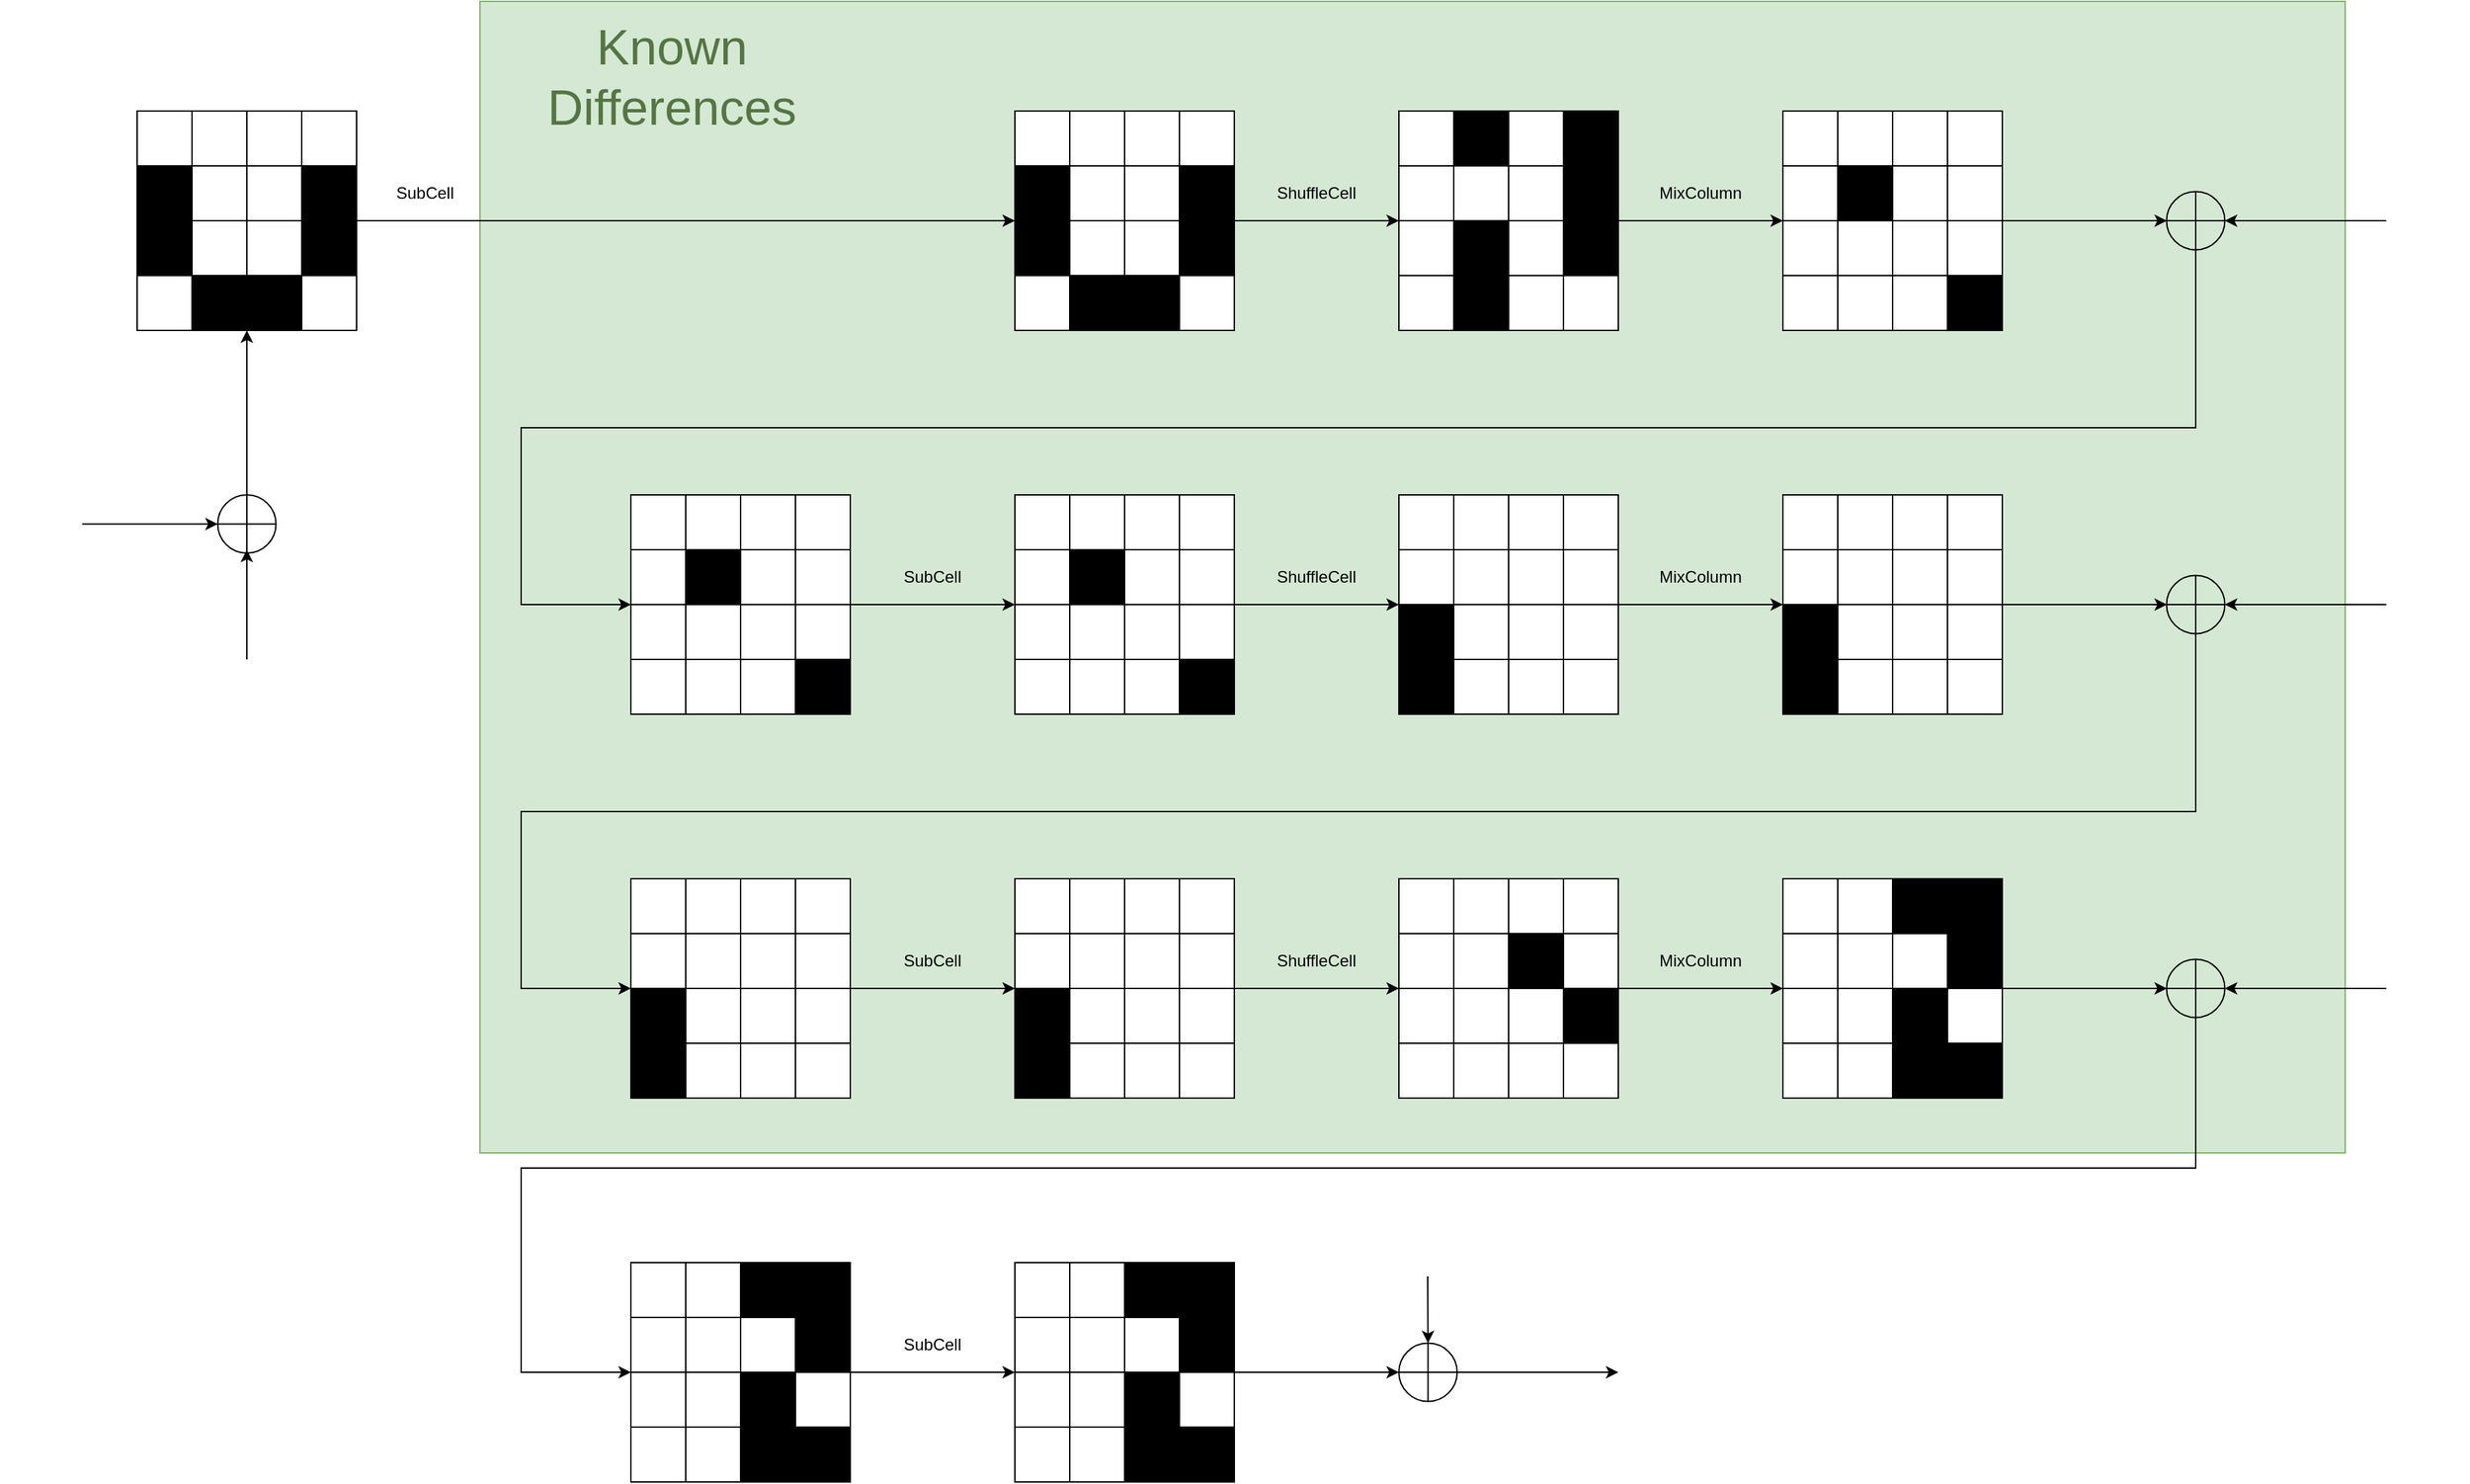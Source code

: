 <mxfile version="23.0.2" type="device">
  <diagram name="Page-1" id="Lqo6RBezJLHvupXPatZ3">
    <mxGraphModel dx="2284" dy="804" grid="1" gridSize="10" guides="1" tooltips="1" connect="1" arrows="1" fold="1" page="1" pageScale="1" pageWidth="850" pageHeight="1100" math="1" shadow="0">
      <root>
        <mxCell id="0" />
        <mxCell id="1" parent="0" />
        <mxCell id="kAC32boEKr8LLjx1eOd2-687" value="" style="rounded=0;whiteSpace=wrap;html=1;fillColor=#d5e8d4;strokeColor=#82b366;" parent="1" vertex="1">
          <mxGeometry x="10" y="40" width="1360" height="840" as="geometry" />
        </mxCell>
        <mxCell id="kAC32boEKr8LLjx1eOd2-146" value="" style="rounded=0;whiteSpace=wrap;html=1;" parent="1" vertex="1">
          <mxGeometry x="-240" y="120" width="160" height="160" as="geometry" />
        </mxCell>
        <mxCell id="kAC32boEKr8LLjx1eOd2-147" value="" style="rounded=0;whiteSpace=wrap;html=1;fillColor=#FFFFFF;" parent="1" vertex="1">
          <mxGeometry x="-240" y="120" width="40" height="40" as="geometry" />
        </mxCell>
        <mxCell id="kAC32boEKr8LLjx1eOd2-148" value="" style="rounded=0;whiteSpace=wrap;html=1;" parent="1" vertex="1">
          <mxGeometry x="-200" y="120" width="40" height="40" as="geometry" />
        </mxCell>
        <mxCell id="kAC32boEKr8LLjx1eOd2-149" value="" style="rounded=0;whiteSpace=wrap;html=1;" parent="1" vertex="1">
          <mxGeometry x="-160" y="120" width="40" height="40" as="geometry" />
        </mxCell>
        <mxCell id="kAC32boEKr8LLjx1eOd2-150" value="" style="rounded=0;whiteSpace=wrap;html=1;" parent="1" vertex="1">
          <mxGeometry x="-120" y="120" width="40" height="40" as="geometry" />
        </mxCell>
        <mxCell id="kAC32boEKr8LLjx1eOd2-151" value="" style="rounded=0;whiteSpace=wrap;html=1;fillColor=#000000;fillStyle=solid;" parent="1" vertex="1">
          <mxGeometry x="-240" y="160" width="40" height="40" as="geometry" />
        </mxCell>
        <mxCell id="kAC32boEKr8LLjx1eOd2-152" value="" style="rounded=0;whiteSpace=wrap;html=1;" parent="1" vertex="1">
          <mxGeometry x="-200" y="160" width="40" height="40" as="geometry" />
        </mxCell>
        <mxCell id="kAC32boEKr8LLjx1eOd2-153" value="" style="rounded=0;whiteSpace=wrap;html=1;fillColor=#FFFFFF;" parent="1" vertex="1">
          <mxGeometry x="-160" y="160" width="40" height="40" as="geometry" />
        </mxCell>
        <mxCell id="kAC32boEKr8LLjx1eOd2-154" value="" style="rounded=0;whiteSpace=wrap;html=1;fillColor=#000000;fillStyle=solid;" parent="1" vertex="1">
          <mxGeometry x="-120" y="160" width="40" height="40" as="geometry" />
        </mxCell>
        <mxCell id="kAC32boEKr8LLjx1eOd2-155" value="" style="rounded=0;whiteSpace=wrap;html=1;fillColor=#000000;fillStyle=solid;" parent="1" vertex="1">
          <mxGeometry x="-240" y="200" width="40" height="40" as="geometry" />
        </mxCell>
        <mxCell id="kAC32boEKr8LLjx1eOd2-156" value="" style="rounded=0;whiteSpace=wrap;html=1;" parent="1" vertex="1">
          <mxGeometry x="-200" y="200" width="40" height="40" as="geometry" />
        </mxCell>
        <mxCell id="kAC32boEKr8LLjx1eOd2-157" value="" style="rounded=0;whiteSpace=wrap;html=1;fillColor=#FFFFFF;" parent="1" vertex="1">
          <mxGeometry x="-160" y="200" width="40" height="40" as="geometry" />
        </mxCell>
        <mxCell id="kAC32boEKr8LLjx1eOd2-158" value="" style="rounded=0;whiteSpace=wrap;html=1;fillColor=#000000;fillStyle=solid;" parent="1" vertex="1">
          <mxGeometry x="-120" y="200" width="40" height="40" as="geometry" />
        </mxCell>
        <mxCell id="kAC32boEKr8LLjx1eOd2-159" value="" style="rounded=0;whiteSpace=wrap;html=1;fillColor=#FFFFFF;" parent="1" vertex="1">
          <mxGeometry x="-240" y="240" width="40" height="40" as="geometry" />
        </mxCell>
        <mxCell id="kAC32boEKr8LLjx1eOd2-160" value="" style="rounded=0;whiteSpace=wrap;html=1;fillColor=#000000;fillStyle=solid;" parent="1" vertex="1">
          <mxGeometry x="-200" y="240" width="40" height="40" as="geometry" />
        </mxCell>
        <mxCell id="kAC32boEKr8LLjx1eOd2-161" value="" style="rounded=0;whiteSpace=wrap;html=1;fillColor=#000000;fillStyle=solid;" parent="1" vertex="1">
          <mxGeometry x="-160" y="240" width="40" height="40" as="geometry" />
        </mxCell>
        <mxCell id="kAC32boEKr8LLjx1eOd2-162" value="" style="rounded=0;whiteSpace=wrap;html=1;" parent="1" vertex="1">
          <mxGeometry x="-120" y="240" width="40" height="40" as="geometry" />
        </mxCell>
        <mxCell id="kAC32boEKr8LLjx1eOd2-164" value="SubCell" style="text;html=1;strokeColor=none;fillColor=none;align=center;verticalAlign=middle;whiteSpace=wrap;rounded=0;" parent="1" vertex="1">
          <mxGeometry x="-60" y="165" width="60" height="30" as="geometry" />
        </mxCell>
        <mxCell id="kAC32boEKr8LLjx1eOd2-165" value="" style="rounded=0;whiteSpace=wrap;html=1;" parent="1" vertex="1">
          <mxGeometry x="400" y="120" width="160" height="160" as="geometry" />
        </mxCell>
        <mxCell id="kAC32boEKr8LLjx1eOd2-166" value="" style="rounded=0;whiteSpace=wrap;html=1;fillColor=#FFFFFF;" parent="1" vertex="1">
          <mxGeometry x="400" y="120" width="40" height="40" as="geometry" />
        </mxCell>
        <mxCell id="kAC32boEKr8LLjx1eOd2-167" value="" style="rounded=0;whiteSpace=wrap;html=1;" parent="1" vertex="1">
          <mxGeometry x="440" y="120" width="40" height="40" as="geometry" />
        </mxCell>
        <mxCell id="kAC32boEKr8LLjx1eOd2-168" value="" style="rounded=0;whiteSpace=wrap;html=1;" parent="1" vertex="1">
          <mxGeometry x="480" y="120" width="40" height="40" as="geometry" />
        </mxCell>
        <mxCell id="kAC32boEKr8LLjx1eOd2-169" value="" style="rounded=0;whiteSpace=wrap;html=1;fillColor=#FFFFFF;fillStyle=dots;" parent="1" vertex="1">
          <mxGeometry x="520" y="120" width="40" height="40" as="geometry" />
        </mxCell>
        <mxCell id="kAC32boEKr8LLjx1eOd2-170" value="" style="rounded=0;whiteSpace=wrap;html=1;fillColor=#000000;fillStyle=solid;" parent="1" vertex="1">
          <mxGeometry x="400" y="160" width="40" height="40" as="geometry" />
        </mxCell>
        <mxCell id="kAC32boEKr8LLjx1eOd2-171" value="" style="rounded=0;whiteSpace=wrap;html=1;fillColor=#FFFFFF;fillStyle=dots;" parent="1" vertex="1">
          <mxGeometry x="440" y="160" width="40" height="40" as="geometry" />
        </mxCell>
        <mxCell id="kAC32boEKr8LLjx1eOd2-172" value="" style="rounded=0;whiteSpace=wrap;html=1;fillColor=#FFFFFF;" parent="1" vertex="1">
          <mxGeometry x="480" y="160" width="40" height="40" as="geometry" />
        </mxCell>
        <mxCell id="kAC32boEKr8LLjx1eOd2-173" value="" style="rounded=0;whiteSpace=wrap;html=1;fillColor=#000000;fillStyle=solid;" parent="1" vertex="1">
          <mxGeometry x="520" y="160" width="40" height="40" as="geometry" />
        </mxCell>
        <mxCell id="kAC32boEKr8LLjx1eOd2-174" value="" style="rounded=0;whiteSpace=wrap;html=1;fillColor=#000000;fillStyle=solid;" parent="1" vertex="1">
          <mxGeometry x="400" y="200" width="40" height="40" as="geometry" />
        </mxCell>
        <mxCell id="kAC32boEKr8LLjx1eOd2-175" value="" style="rounded=0;whiteSpace=wrap;html=1;" parent="1" vertex="1">
          <mxGeometry x="440" y="200" width="40" height="40" as="geometry" />
        </mxCell>
        <mxCell id="kAC32boEKr8LLjx1eOd2-176" value="" style="rounded=0;whiteSpace=wrap;html=1;fillColor=#FFFFFF;" parent="1" vertex="1">
          <mxGeometry x="480" y="200" width="40" height="40" as="geometry" />
        </mxCell>
        <mxCell id="kAC32boEKr8LLjx1eOd2-177" value="" style="rounded=0;whiteSpace=wrap;html=1;fillColor=#000000;fillStyle=solid;" parent="1" vertex="1">
          <mxGeometry x="520" y="200" width="40" height="40" as="geometry" />
        </mxCell>
        <mxCell id="kAC32boEKr8LLjx1eOd2-178" value="" style="rounded=0;whiteSpace=wrap;html=1;fillColor=#FFFFFF;" parent="1" vertex="1">
          <mxGeometry x="400" y="240" width="40" height="40" as="geometry" />
        </mxCell>
        <mxCell id="kAC32boEKr8LLjx1eOd2-179" value="" style="rounded=0;whiteSpace=wrap;html=1;fillColor=#000000;fillStyle=solid;" parent="1" vertex="1">
          <mxGeometry x="440" y="240" width="40" height="40" as="geometry" />
        </mxCell>
        <mxCell id="kAC32boEKr8LLjx1eOd2-180" value="" style="rounded=0;whiteSpace=wrap;html=1;fillColor=#000000;fillStyle=solid;" parent="1" vertex="1">
          <mxGeometry x="480" y="240" width="40" height="40" as="geometry" />
        </mxCell>
        <mxCell id="kAC32boEKr8LLjx1eOd2-181" value="" style="rounded=0;whiteSpace=wrap;html=1;" parent="1" vertex="1">
          <mxGeometry x="520" y="240" width="40" height="40" as="geometry" />
        </mxCell>
        <mxCell id="kAC32boEKr8LLjx1eOd2-182" value="" style="endArrow=classic;html=1;rounded=0;exitX=1;exitY=0;exitDx=0;exitDy=0;entryX=0;entryY=0;entryDx=0;entryDy=0;" parent="1" source="kAC32boEKr8LLjx1eOd2-177" target="kAC32boEKr8LLjx1eOd2-193" edge="1">
          <mxGeometry width="50" height="50" relative="1" as="geometry">
            <mxPoint x="620" y="280" as="sourcePoint" />
            <mxPoint x="640" y="320" as="targetPoint" />
          </mxGeometry>
        </mxCell>
        <mxCell id="kAC32boEKr8LLjx1eOd2-183" value="ShuffleCell" style="text;html=1;strokeColor=none;fillColor=none;align=center;verticalAlign=middle;whiteSpace=wrap;rounded=0;" parent="1" vertex="1">
          <mxGeometry x="590" y="165" width="60" height="30" as="geometry" />
        </mxCell>
        <mxCell id="kAC32boEKr8LLjx1eOd2-184" value="" style="rounded=0;whiteSpace=wrap;html=1;" parent="1" vertex="1">
          <mxGeometry x="680" y="120" width="160" height="160" as="geometry" />
        </mxCell>
        <mxCell id="kAC32boEKr8LLjx1eOd2-185" value="" style="rounded=0;whiteSpace=wrap;html=1;strokeColor=default;fillColor=#FFFFFF;" parent="1" vertex="1">
          <mxGeometry x="680" y="120" width="40" height="40" as="geometry" />
        </mxCell>
        <mxCell id="kAC32boEKr8LLjx1eOd2-186" value="" style="rounded=0;whiteSpace=wrap;html=1;fillColor=#000000;gradientColor=none;fillStyle=solid;" parent="1" vertex="1">
          <mxGeometry x="720" y="120" width="40" height="40" as="geometry" />
        </mxCell>
        <mxCell id="kAC32boEKr8LLjx1eOd2-187" value="" style="rounded=0;whiteSpace=wrap;html=1;fillColor=#FFFFFF;" parent="1" vertex="1">
          <mxGeometry x="760" y="120" width="40" height="40" as="geometry" />
        </mxCell>
        <mxCell id="kAC32boEKr8LLjx1eOd2-188" value="" style="rounded=0;whiteSpace=wrap;html=1;fillColor=#000000;gradientColor=none;fillStyle=solid;" parent="1" vertex="1">
          <mxGeometry x="800" y="120" width="40" height="40" as="geometry" />
        </mxCell>
        <mxCell id="kAC32boEKr8LLjx1eOd2-189" value="" style="rounded=0;whiteSpace=wrap;html=1;fillColor=#FFFFFF;" parent="1" vertex="1">
          <mxGeometry x="680" y="160" width="40" height="40" as="geometry" />
        </mxCell>
        <mxCell id="kAC32boEKr8LLjx1eOd2-190" value="" style="rounded=0;whiteSpace=wrap;html=1;" parent="1" vertex="1">
          <mxGeometry x="720" y="160" width="40" height="40" as="geometry" />
        </mxCell>
        <mxCell id="kAC32boEKr8LLjx1eOd2-191" value="" style="rounded=0;whiteSpace=wrap;html=1;" parent="1" vertex="1">
          <mxGeometry x="760" y="160" width="40" height="40" as="geometry" />
        </mxCell>
        <mxCell id="kAC32boEKr8LLjx1eOd2-192" value="" style="rounded=0;whiteSpace=wrap;html=1;fillColor=#000000;gradientColor=none;fillStyle=solid;" parent="1" vertex="1">
          <mxGeometry x="800" y="160" width="40" height="40" as="geometry" />
        </mxCell>
        <mxCell id="kAC32boEKr8LLjx1eOd2-193" value="" style="rounded=0;whiteSpace=wrap;html=1;" parent="1" vertex="1">
          <mxGeometry x="680" y="200" width="40" height="40" as="geometry" />
        </mxCell>
        <mxCell id="kAC32boEKr8LLjx1eOd2-194" value="" style="rounded=0;whiteSpace=wrap;html=1;fillColor=#000000;gradientColor=none;fillStyle=solid;" parent="1" vertex="1">
          <mxGeometry x="720" y="200" width="40" height="40" as="geometry" />
        </mxCell>
        <mxCell id="kAC32boEKr8LLjx1eOd2-195" value="" style="rounded=0;whiteSpace=wrap;html=1;" parent="1" vertex="1">
          <mxGeometry x="760" y="200" width="40" height="40" as="geometry" />
        </mxCell>
        <mxCell id="kAC32boEKr8LLjx1eOd2-196" value="" style="rounded=0;whiteSpace=wrap;html=1;fillColor=#000000;gradientColor=none;fillStyle=solid;" parent="1" vertex="1">
          <mxGeometry x="800" y="200" width="40" height="40" as="geometry" />
        </mxCell>
        <mxCell id="kAC32boEKr8LLjx1eOd2-197" value="" style="rounded=0;whiteSpace=wrap;html=1;" parent="1" vertex="1">
          <mxGeometry x="680" y="240" width="40" height="40" as="geometry" />
        </mxCell>
        <mxCell id="kAC32boEKr8LLjx1eOd2-198" value="" style="rounded=0;whiteSpace=wrap;html=1;fillColor=#000000;gradientColor=none;fillStyle=solid;" parent="1" vertex="1">
          <mxGeometry x="720" y="240" width="40" height="40" as="geometry" />
        </mxCell>
        <mxCell id="kAC32boEKr8LLjx1eOd2-199" value="" style="rounded=0;whiteSpace=wrap;html=1;" parent="1" vertex="1">
          <mxGeometry x="760" y="240" width="40" height="40" as="geometry" />
        </mxCell>
        <mxCell id="kAC32boEKr8LLjx1eOd2-200" value="" style="rounded=0;whiteSpace=wrap;html=1;" parent="1" vertex="1">
          <mxGeometry x="800" y="240" width="40" height="40" as="geometry" />
        </mxCell>
        <mxCell id="kAC32boEKr8LLjx1eOd2-201" value="" style="endArrow=classic;html=1;rounded=0;exitX=1;exitY=0;exitDx=0;exitDy=0;" parent="1" source="kAC32boEKr8LLjx1eOd2-196" edge="1">
          <mxGeometry width="50" height="50" relative="1" as="geometry">
            <mxPoint x="920" y="200" as="sourcePoint" />
            <mxPoint x="960" y="200" as="targetPoint" />
          </mxGeometry>
        </mxCell>
        <mxCell id="kAC32boEKr8LLjx1eOd2-202" value="MixColumn" style="text;html=1;strokeColor=none;fillColor=none;align=center;verticalAlign=middle;whiteSpace=wrap;rounded=0;" parent="1" vertex="1">
          <mxGeometry x="870" y="165" width="60" height="30" as="geometry" />
        </mxCell>
        <mxCell id="kAC32boEKr8LLjx1eOd2-255" style="edgeStyle=orthogonalEdgeStyle;rounded=0;orthogonalLoop=1;jettySize=auto;html=1;exitX=0.5;exitY=1;exitDx=0;exitDy=0;entryX=0;entryY=0;entryDx=0;entryDy=0;" parent="1" source="kAC32boEKr8LLjx1eOd2-203" edge="1">
          <mxGeometry relative="1" as="geometry">
            <mxPoint x="120" y="480" as="targetPoint" />
            <Array as="points">
              <mxPoint x="1261" y="351" />
              <mxPoint x="40" y="351" />
              <mxPoint x="40" y="480" />
            </Array>
          </mxGeometry>
        </mxCell>
        <mxCell id="kAC32boEKr8LLjx1eOd2-203" value="" style="ellipse;whiteSpace=wrap;html=1;fillColor=none;" parent="1" vertex="1">
          <mxGeometry x="1239.75" y="178.75" width="42.5" height="42.5" as="geometry" />
        </mxCell>
        <mxCell id="kAC32boEKr8LLjx1eOd2-204" value="" style="endArrow=none;html=1;rounded=0;entryX=0.5;entryY=0;entryDx=0;entryDy=0;exitX=0.5;exitY=1;exitDx=0;exitDy=0;" parent="1" source="kAC32boEKr8LLjx1eOd2-203" target="kAC32boEKr8LLjx1eOd2-203" edge="1">
          <mxGeometry width="50" height="50" relative="1" as="geometry">
            <mxPoint x="1218.75" y="260" as="sourcePoint" />
            <mxPoint x="1268.75" y="210" as="targetPoint" />
          </mxGeometry>
        </mxCell>
        <mxCell id="kAC32boEKr8LLjx1eOd2-205" value="" style="endArrow=none;html=1;rounded=0;entryX=1;entryY=0.5;entryDx=0;entryDy=0;exitX=0;exitY=0.5;exitDx=0;exitDy=0;" parent="1" source="kAC32boEKr8LLjx1eOd2-203" target="kAC32boEKr8LLjx1eOd2-203" edge="1">
          <mxGeometry width="50" height="50" relative="1" as="geometry">
            <mxPoint x="1218.75" y="260" as="sourcePoint" />
            <mxPoint x="1268.75" y="210" as="targetPoint" />
          </mxGeometry>
        </mxCell>
        <mxCell id="kAC32boEKr8LLjx1eOd2-209" value="" style="endArrow=classic;html=1;rounded=0;entryX=1;entryY=0.5;entryDx=0;entryDy=0;" parent="1" target="kAC32boEKr8LLjx1eOd2-203" edge="1">
          <mxGeometry width="50" height="50" relative="1" as="geometry">
            <mxPoint x="1400" y="200" as="sourcePoint" />
            <mxPoint x="1431" y="298.75" as="targetPoint" />
          </mxGeometry>
        </mxCell>
        <mxCell id="kAC32boEKr8LLjx1eOd2-213" value="\(K_1\)" style="text;html=1;strokeColor=none;fillColor=none;align=center;verticalAlign=middle;whiteSpace=wrap;rounded=0;fontSize=16;fontColor=#FFFFFF;" parent="1" vertex="1">
          <mxGeometry x="1400" y="185" width="60" height="30" as="geometry" />
        </mxCell>
        <mxCell id="kAC32boEKr8LLjx1eOd2-217" value="" style="endArrow=classic;html=1;rounded=0;exitX=1;exitY=0;exitDx=0;exitDy=0;entryX=0;entryY=0;entryDx=0;entryDy=0;" parent="1" source="kAC32boEKr8LLjx1eOd2-158" target="kAC32boEKr8LLjx1eOd2-174" edge="1">
          <mxGeometry width="50" height="50" relative="1" as="geometry">
            <mxPoint x="440" y="240" as="sourcePoint" />
            <mxPoint x="490" y="190" as="targetPoint" />
          </mxGeometry>
        </mxCell>
        <mxCell id="kAC32boEKr8LLjx1eOd2-219" value="" style="rounded=0;whiteSpace=wrap;html=1;" parent="1" vertex="1">
          <mxGeometry x="960" y="120" width="160" height="160" as="geometry" />
        </mxCell>
        <mxCell id="kAC32boEKr8LLjx1eOd2-220" value="" style="rounded=0;whiteSpace=wrap;html=1;strokeColor=#000000;fillColor=#FFFFFF;" parent="1" vertex="1">
          <mxGeometry x="960" y="120" width="40" height="40" as="geometry" />
        </mxCell>
        <mxCell id="kAC32boEKr8LLjx1eOd2-221" value="" style="rounded=0;whiteSpace=wrap;html=1;fillColor=#FFFFFF;" parent="1" vertex="1">
          <mxGeometry x="1000" y="120" width="40" height="40" as="geometry" />
        </mxCell>
        <mxCell id="kAC32boEKr8LLjx1eOd2-222" value="" style="rounded=0;whiteSpace=wrap;html=1;" parent="1" vertex="1">
          <mxGeometry x="1040" y="120" width="40" height="40" as="geometry" />
        </mxCell>
        <mxCell id="kAC32boEKr8LLjx1eOd2-223" value="" style="rounded=0;whiteSpace=wrap;html=1;fillColor=#FFFFFF;" parent="1" vertex="1">
          <mxGeometry x="1080" y="120" width="40" height="40" as="geometry" />
        </mxCell>
        <mxCell id="kAC32boEKr8LLjx1eOd2-224" value="" style="rounded=0;whiteSpace=wrap;html=1;fillColor=#FFFFFF;" parent="1" vertex="1">
          <mxGeometry x="960" y="160" width="40" height="40" as="geometry" />
        </mxCell>
        <mxCell id="kAC32boEKr8LLjx1eOd2-225" value="" style="rounded=0;whiteSpace=wrap;html=1;fillColor=#000000;" parent="1" vertex="1">
          <mxGeometry x="1000" y="160" width="40" height="40" as="geometry" />
        </mxCell>
        <mxCell id="kAC32boEKr8LLjx1eOd2-226" value="" style="rounded=0;whiteSpace=wrap;html=1;fillColor=#FFFFFF;" parent="1" vertex="1">
          <mxGeometry x="1040" y="160" width="40" height="40" as="geometry" />
        </mxCell>
        <mxCell id="kAC32boEKr8LLjx1eOd2-227" value="" style="rounded=0;whiteSpace=wrap;html=1;fillColor=#FFFFFF;" parent="1" vertex="1">
          <mxGeometry x="1080" y="160" width="40" height="40" as="geometry" />
        </mxCell>
        <mxCell id="kAC32boEKr8LLjx1eOd2-228" value="" style="rounded=0;whiteSpace=wrap;html=1;" parent="1" vertex="1">
          <mxGeometry x="960" y="200" width="40" height="40" as="geometry" />
        </mxCell>
        <mxCell id="kAC32boEKr8LLjx1eOd2-229" value="" style="rounded=0;whiteSpace=wrap;html=1;fillColor=#FFFFFF;" parent="1" vertex="1">
          <mxGeometry x="1000" y="200" width="40" height="40" as="geometry" />
        </mxCell>
        <mxCell id="kAC32boEKr8LLjx1eOd2-230" value="" style="rounded=0;whiteSpace=wrap;html=1;" parent="1" vertex="1">
          <mxGeometry x="1040" y="200" width="40" height="40" as="geometry" />
        </mxCell>
        <mxCell id="kAC32boEKr8LLjx1eOd2-231" value="" style="rounded=0;whiteSpace=wrap;html=1;fillColor=#FFFFFF;" parent="1" vertex="1">
          <mxGeometry x="1080" y="200" width="40" height="40" as="geometry" />
        </mxCell>
        <mxCell id="kAC32boEKr8LLjx1eOd2-232" value="" style="rounded=0;whiteSpace=wrap;html=1;" parent="1" vertex="1">
          <mxGeometry x="960" y="240" width="40" height="40" as="geometry" />
        </mxCell>
        <mxCell id="kAC32boEKr8LLjx1eOd2-233" value="" style="rounded=0;whiteSpace=wrap;html=1;fillColor=#FFFFFF;" parent="1" vertex="1">
          <mxGeometry x="1000" y="240" width="40" height="40" as="geometry" />
        </mxCell>
        <mxCell id="kAC32boEKr8LLjx1eOd2-234" value="" style="rounded=0;whiteSpace=wrap;html=1;" parent="1" vertex="1">
          <mxGeometry x="1040" y="240" width="40" height="40" as="geometry" />
        </mxCell>
        <mxCell id="kAC32boEKr8LLjx1eOd2-235" value="" style="rounded=0;whiteSpace=wrap;html=1;fillColor=#000000;" parent="1" vertex="1">
          <mxGeometry x="1080" y="240" width="40" height="40" as="geometry" />
        </mxCell>
        <mxCell id="kAC32boEKr8LLjx1eOd2-236" value="" style="endArrow=classic;html=1;rounded=0;exitX=1;exitY=0;exitDx=0;exitDy=0;" parent="1" source="kAC32boEKr8LLjx1eOd2-231" edge="1">
          <mxGeometry width="50" height="50" relative="1" as="geometry">
            <mxPoint x="1200" y="200" as="sourcePoint" />
            <mxPoint x="1240" y="200" as="targetPoint" />
          </mxGeometry>
        </mxCell>
        <mxCell id="kAC32boEKr8LLjx1eOd2-283" value="" style="rounded=0;whiteSpace=wrap;html=1;" parent="1" vertex="1">
          <mxGeometry x="120" y="400" width="160" height="160" as="geometry" />
        </mxCell>
        <mxCell id="kAC32boEKr8LLjx1eOd2-284" value="" style="rounded=0;whiteSpace=wrap;html=1;fillColor=#FFFFFF;" parent="1" vertex="1">
          <mxGeometry x="120" y="400" width="40" height="40" as="geometry" />
        </mxCell>
        <mxCell id="kAC32boEKr8LLjx1eOd2-285" value="" style="rounded=0;whiteSpace=wrap;html=1;" parent="1" vertex="1">
          <mxGeometry x="160" y="400" width="40" height="40" as="geometry" />
        </mxCell>
        <mxCell id="kAC32boEKr8LLjx1eOd2-286" value="" style="rounded=0;whiteSpace=wrap;html=1;" parent="1" vertex="1">
          <mxGeometry x="200" y="400" width="40" height="40" as="geometry" />
        </mxCell>
        <mxCell id="kAC32boEKr8LLjx1eOd2-287" value="" style="rounded=0;whiteSpace=wrap;html=1;" parent="1" vertex="1">
          <mxGeometry x="240" y="400" width="40" height="40" as="geometry" />
        </mxCell>
        <mxCell id="kAC32boEKr8LLjx1eOd2-288" value="" style="rounded=0;whiteSpace=wrap;html=1;fillColor=#FFFFFF;" parent="1" vertex="1">
          <mxGeometry x="120" y="440" width="40" height="40" as="geometry" />
        </mxCell>
        <mxCell id="kAC32boEKr8LLjx1eOd2-289" value="" style="rounded=0;whiteSpace=wrap;html=1;fillColor=#000000;" parent="1" vertex="1">
          <mxGeometry x="160" y="440" width="40" height="40" as="geometry" />
        </mxCell>
        <mxCell id="kAC32boEKr8LLjx1eOd2-290" value="" style="rounded=0;whiteSpace=wrap;html=1;fillColor=#FFFFFF;" parent="1" vertex="1">
          <mxGeometry x="200" y="440" width="40" height="40" as="geometry" />
        </mxCell>
        <mxCell id="kAC32boEKr8LLjx1eOd2-291" value="" style="rounded=0;whiteSpace=wrap;html=1;" parent="1" vertex="1">
          <mxGeometry x="240" y="440" width="40" height="40" as="geometry" />
        </mxCell>
        <mxCell id="kAC32boEKr8LLjx1eOd2-292" value="" style="rounded=0;whiteSpace=wrap;html=1;fillColor=#FFFFFF;" parent="1" vertex="1">
          <mxGeometry x="120" y="480" width="40" height="40" as="geometry" />
        </mxCell>
        <mxCell id="kAC32boEKr8LLjx1eOd2-293" value="" style="rounded=0;whiteSpace=wrap;html=1;" parent="1" vertex="1">
          <mxGeometry x="160" y="480" width="40" height="40" as="geometry" />
        </mxCell>
        <mxCell id="kAC32boEKr8LLjx1eOd2-294" value="" style="rounded=0;whiteSpace=wrap;html=1;fillColor=#FFFFFF;" parent="1" vertex="1">
          <mxGeometry x="200" y="480" width="40" height="40" as="geometry" />
        </mxCell>
        <mxCell id="kAC32boEKr8LLjx1eOd2-295" value="" style="rounded=0;whiteSpace=wrap;html=1;fillColor=#FFFFFF;" parent="1" vertex="1">
          <mxGeometry x="240" y="480" width="40" height="40" as="geometry" />
        </mxCell>
        <mxCell id="kAC32boEKr8LLjx1eOd2-296" value="" style="rounded=0;whiteSpace=wrap;html=1;fillColor=#FFFFFF;" parent="1" vertex="1">
          <mxGeometry x="120" y="520" width="40" height="40" as="geometry" />
        </mxCell>
        <mxCell id="kAC32boEKr8LLjx1eOd2-297" value="" style="rounded=0;whiteSpace=wrap;html=1;fillColor=#FFFFFF;" parent="1" vertex="1">
          <mxGeometry x="160" y="520" width="40" height="40" as="geometry" />
        </mxCell>
        <mxCell id="kAC32boEKr8LLjx1eOd2-298" value="" style="rounded=0;whiteSpace=wrap;html=1;" parent="1" vertex="1">
          <mxGeometry x="200" y="520" width="40" height="40" as="geometry" />
        </mxCell>
        <mxCell id="kAC32boEKr8LLjx1eOd2-299" value="" style="rounded=0;whiteSpace=wrap;html=1;fillColor=#000000;" parent="1" vertex="1">
          <mxGeometry x="240" y="520" width="40" height="40" as="geometry" />
        </mxCell>
        <mxCell id="kAC32boEKr8LLjx1eOd2-300" value="SubCell" style="text;html=1;strokeColor=none;fillColor=none;align=center;verticalAlign=middle;whiteSpace=wrap;rounded=0;" parent="1" vertex="1">
          <mxGeometry x="310" y="445" width="60" height="30" as="geometry" />
        </mxCell>
        <mxCell id="kAC32boEKr8LLjx1eOd2-301" value="" style="rounded=0;whiteSpace=wrap;html=1;" parent="1" vertex="1">
          <mxGeometry x="400" y="400" width="160" height="160" as="geometry" />
        </mxCell>
        <mxCell id="kAC32boEKr8LLjx1eOd2-302" value="" style="rounded=0;whiteSpace=wrap;html=1;fillColor=#FFFFFF;" parent="1" vertex="1">
          <mxGeometry x="400" y="400" width="40" height="40" as="geometry" />
        </mxCell>
        <mxCell id="kAC32boEKr8LLjx1eOd2-303" value="" style="rounded=0;whiteSpace=wrap;html=1;" parent="1" vertex="1">
          <mxGeometry x="440" y="400" width="40" height="40" as="geometry" />
        </mxCell>
        <mxCell id="kAC32boEKr8LLjx1eOd2-304" value="" style="rounded=0;whiteSpace=wrap;html=1;" parent="1" vertex="1">
          <mxGeometry x="480" y="400" width="40" height="40" as="geometry" />
        </mxCell>
        <mxCell id="kAC32boEKr8LLjx1eOd2-305" value="" style="rounded=0;whiteSpace=wrap;html=1;" parent="1" vertex="1">
          <mxGeometry x="520" y="400" width="40" height="40" as="geometry" />
        </mxCell>
        <mxCell id="kAC32boEKr8LLjx1eOd2-306" value="" style="rounded=0;whiteSpace=wrap;html=1;fillColor=#FFFFFF;" parent="1" vertex="1">
          <mxGeometry x="400" y="440" width="40" height="40" as="geometry" />
        </mxCell>
        <mxCell id="kAC32boEKr8LLjx1eOd2-307" value="" style="rounded=0;whiteSpace=wrap;html=1;fillColor=#000000;" parent="1" vertex="1">
          <mxGeometry x="440" y="440" width="40" height="40" as="geometry" />
        </mxCell>
        <mxCell id="kAC32boEKr8LLjx1eOd2-308" value="" style="rounded=0;whiteSpace=wrap;html=1;fillColor=#FFFFFF;" parent="1" vertex="1">
          <mxGeometry x="480" y="440" width="40" height="40" as="geometry" />
        </mxCell>
        <mxCell id="kAC32boEKr8LLjx1eOd2-309" value="" style="rounded=0;whiteSpace=wrap;html=1;" parent="1" vertex="1">
          <mxGeometry x="520" y="440" width="40" height="40" as="geometry" />
        </mxCell>
        <mxCell id="kAC32boEKr8LLjx1eOd2-310" value="" style="rounded=0;whiteSpace=wrap;html=1;fillColor=#FFFFFF;" parent="1" vertex="1">
          <mxGeometry x="400" y="480" width="40" height="40" as="geometry" />
        </mxCell>
        <mxCell id="kAC32boEKr8LLjx1eOd2-311" value="" style="rounded=0;whiteSpace=wrap;html=1;" parent="1" vertex="1">
          <mxGeometry x="440" y="480" width="40" height="40" as="geometry" />
        </mxCell>
        <mxCell id="kAC32boEKr8LLjx1eOd2-312" value="" style="rounded=0;whiteSpace=wrap;html=1;fillColor=#FFFFFF;" parent="1" vertex="1">
          <mxGeometry x="480" y="480" width="40" height="40" as="geometry" />
        </mxCell>
        <mxCell id="kAC32boEKr8LLjx1eOd2-313" value="" style="rounded=0;whiteSpace=wrap;html=1;fillColor=#FFFFFF;" parent="1" vertex="1">
          <mxGeometry x="520" y="480" width="40" height="40" as="geometry" />
        </mxCell>
        <mxCell id="kAC32boEKr8LLjx1eOd2-314" value="" style="rounded=0;whiteSpace=wrap;html=1;fillColor=#FFFFFF;" parent="1" vertex="1">
          <mxGeometry x="400" y="520" width="40" height="40" as="geometry" />
        </mxCell>
        <mxCell id="kAC32boEKr8LLjx1eOd2-315" value="" style="rounded=0;whiteSpace=wrap;html=1;fillColor=#FFFFFF;" parent="1" vertex="1">
          <mxGeometry x="440" y="520" width="40" height="40" as="geometry" />
        </mxCell>
        <mxCell id="kAC32boEKr8LLjx1eOd2-316" value="" style="rounded=0;whiteSpace=wrap;html=1;" parent="1" vertex="1">
          <mxGeometry x="480" y="520" width="40" height="40" as="geometry" />
        </mxCell>
        <mxCell id="kAC32boEKr8LLjx1eOd2-317" value="" style="rounded=0;whiteSpace=wrap;html=1;fillColor=#000000;" parent="1" vertex="1">
          <mxGeometry x="520" y="520" width="40" height="40" as="geometry" />
        </mxCell>
        <mxCell id="kAC32boEKr8LLjx1eOd2-318" value="" style="endArrow=classic;html=1;rounded=0;exitX=1;exitY=0;exitDx=0;exitDy=0;entryX=0;entryY=0;entryDx=0;entryDy=0;" parent="1" source="kAC32boEKr8LLjx1eOd2-313" target="kAC32boEKr8LLjx1eOd2-329" edge="1">
          <mxGeometry width="50" height="50" relative="1" as="geometry">
            <mxPoint x="620" y="560" as="sourcePoint" />
            <mxPoint x="640" y="600" as="targetPoint" />
          </mxGeometry>
        </mxCell>
        <mxCell id="kAC32boEKr8LLjx1eOd2-319" value="ShuffleCell" style="text;html=1;strokeColor=none;fillColor=none;align=center;verticalAlign=middle;whiteSpace=wrap;rounded=0;" parent="1" vertex="1">
          <mxGeometry x="590" y="445" width="60" height="30" as="geometry" />
        </mxCell>
        <mxCell id="kAC32boEKr8LLjx1eOd2-320" value="" style="rounded=0;whiteSpace=wrap;html=1;" parent="1" vertex="1">
          <mxGeometry x="680" y="400" width="160" height="160" as="geometry" />
        </mxCell>
        <mxCell id="kAC32boEKr8LLjx1eOd2-321" value="" style="rounded=0;whiteSpace=wrap;html=1;strokeColor=default;fillColor=#FFFFFF;" parent="1" vertex="1">
          <mxGeometry x="680" y="400" width="40" height="40" as="geometry" />
        </mxCell>
        <mxCell id="kAC32boEKr8LLjx1eOd2-322" value="" style="rounded=0;whiteSpace=wrap;html=1;fillColor=#FFFFFF;" parent="1" vertex="1">
          <mxGeometry x="720" y="400" width="40" height="40" as="geometry" />
        </mxCell>
        <mxCell id="kAC32boEKr8LLjx1eOd2-323" value="" style="rounded=0;whiteSpace=wrap;html=1;fillColor=#FFFFFF;" parent="1" vertex="1">
          <mxGeometry x="760" y="400" width="40" height="40" as="geometry" />
        </mxCell>
        <mxCell id="kAC32boEKr8LLjx1eOd2-324" value="" style="rounded=0;whiteSpace=wrap;html=1;fillColor=#FFFFFF;" parent="1" vertex="1">
          <mxGeometry x="800" y="400" width="40" height="40" as="geometry" />
        </mxCell>
        <mxCell id="kAC32boEKr8LLjx1eOd2-325" value="" style="rounded=0;whiteSpace=wrap;html=1;fillColor=#FFFFFF;" parent="1" vertex="1">
          <mxGeometry x="680" y="440" width="40" height="40" as="geometry" />
        </mxCell>
        <mxCell id="kAC32boEKr8LLjx1eOd2-326" value="" style="rounded=0;whiteSpace=wrap;html=1;" parent="1" vertex="1">
          <mxGeometry x="720" y="440" width="40" height="40" as="geometry" />
        </mxCell>
        <mxCell id="kAC32boEKr8LLjx1eOd2-327" value="" style="rounded=0;whiteSpace=wrap;html=1;" parent="1" vertex="1">
          <mxGeometry x="760" y="440" width="40" height="40" as="geometry" />
        </mxCell>
        <mxCell id="kAC32boEKr8LLjx1eOd2-328" value="" style="rounded=0;whiteSpace=wrap;html=1;" parent="1" vertex="1">
          <mxGeometry x="800" y="440" width="40" height="40" as="geometry" />
        </mxCell>
        <mxCell id="kAC32boEKr8LLjx1eOd2-329" value="" style="rounded=0;whiteSpace=wrap;html=1;fillColor=#000000;" parent="1" vertex="1">
          <mxGeometry x="680" y="480" width="40" height="40" as="geometry" />
        </mxCell>
        <mxCell id="kAC32boEKr8LLjx1eOd2-330" value="" style="rounded=0;whiteSpace=wrap;html=1;" parent="1" vertex="1">
          <mxGeometry x="720" y="480" width="40" height="40" as="geometry" />
        </mxCell>
        <mxCell id="kAC32boEKr8LLjx1eOd2-331" value="" style="rounded=0;whiteSpace=wrap;html=1;" parent="1" vertex="1">
          <mxGeometry x="760" y="480" width="40" height="40" as="geometry" />
        </mxCell>
        <mxCell id="kAC32boEKr8LLjx1eOd2-332" value="" style="rounded=0;whiteSpace=wrap;html=1;" parent="1" vertex="1">
          <mxGeometry x="800" y="480" width="40" height="40" as="geometry" />
        </mxCell>
        <mxCell id="kAC32boEKr8LLjx1eOd2-333" value="" style="rounded=0;whiteSpace=wrap;html=1;fillColor=#000000;" parent="1" vertex="1">
          <mxGeometry x="680" y="520" width="40" height="40" as="geometry" />
        </mxCell>
        <mxCell id="kAC32boEKr8LLjx1eOd2-334" value="" style="rounded=0;whiteSpace=wrap;html=1;" parent="1" vertex="1">
          <mxGeometry x="720" y="520" width="40" height="40" as="geometry" />
        </mxCell>
        <mxCell id="kAC32boEKr8LLjx1eOd2-335" value="" style="rounded=0;whiteSpace=wrap;html=1;" parent="1" vertex="1">
          <mxGeometry x="760" y="520" width="40" height="40" as="geometry" />
        </mxCell>
        <mxCell id="kAC32boEKr8LLjx1eOd2-336" value="" style="rounded=0;whiteSpace=wrap;html=1;" parent="1" vertex="1">
          <mxGeometry x="800" y="520" width="40" height="40" as="geometry" />
        </mxCell>
        <mxCell id="kAC32boEKr8LLjx1eOd2-337" value="" style="endArrow=classic;html=1;rounded=0;exitX=1;exitY=0;exitDx=0;exitDy=0;" parent="1" source="kAC32boEKr8LLjx1eOd2-332" edge="1">
          <mxGeometry width="50" height="50" relative="1" as="geometry">
            <mxPoint x="920" y="480" as="sourcePoint" />
            <mxPoint x="960" y="480" as="targetPoint" />
          </mxGeometry>
        </mxCell>
        <mxCell id="kAC32boEKr8LLjx1eOd2-338" value="MixColumn" style="text;html=1;strokeColor=none;fillColor=none;align=center;verticalAlign=middle;whiteSpace=wrap;rounded=0;" parent="1" vertex="1">
          <mxGeometry x="870" y="445" width="60" height="30" as="geometry" />
        </mxCell>
        <mxCell id="kAC32boEKr8LLjx1eOd2-684" style="edgeStyle=orthogonalEdgeStyle;rounded=0;orthogonalLoop=1;jettySize=auto;html=1;exitX=0.5;exitY=1;exitDx=0;exitDy=0;entryX=0;entryY=0;entryDx=0;entryDy=0;" parent="1" source="kAC32boEKr8LLjx1eOd2-339" target="kAC32boEKr8LLjx1eOd2-533" edge="1">
          <mxGeometry relative="1" as="geometry">
            <Array as="points">
              <mxPoint x="1261" y="631" />
              <mxPoint x="40" y="631" />
              <mxPoint x="40" y="760" />
            </Array>
          </mxGeometry>
        </mxCell>
        <mxCell id="kAC32boEKr8LLjx1eOd2-339" value="" style="ellipse;whiteSpace=wrap;html=1;fillColor=none;" parent="1" vertex="1">
          <mxGeometry x="1239.75" y="458.75" width="42.5" height="42.5" as="geometry" />
        </mxCell>
        <mxCell id="kAC32boEKr8LLjx1eOd2-340" value="" style="endArrow=none;html=1;rounded=0;entryX=0.5;entryY=0;entryDx=0;entryDy=0;exitX=0.5;exitY=1;exitDx=0;exitDy=0;" parent="1" source="kAC32boEKr8LLjx1eOd2-339" target="kAC32boEKr8LLjx1eOd2-339" edge="1">
          <mxGeometry width="50" height="50" relative="1" as="geometry">
            <mxPoint x="1218.75" y="540" as="sourcePoint" />
            <mxPoint x="1268.75" y="490" as="targetPoint" />
          </mxGeometry>
        </mxCell>
        <mxCell id="kAC32boEKr8LLjx1eOd2-341" value="" style="endArrow=none;html=1;rounded=0;entryX=1;entryY=0.5;entryDx=0;entryDy=0;exitX=0;exitY=0.5;exitDx=0;exitDy=0;" parent="1" source="kAC32boEKr8LLjx1eOd2-339" target="kAC32boEKr8LLjx1eOd2-339" edge="1">
          <mxGeometry width="50" height="50" relative="1" as="geometry">
            <mxPoint x="1218.75" y="540" as="sourcePoint" />
            <mxPoint x="1268.75" y="490" as="targetPoint" />
          </mxGeometry>
        </mxCell>
        <mxCell id="kAC32boEKr8LLjx1eOd2-342" value="" style="endArrow=classic;html=1;rounded=0;entryX=1;entryY=0.5;entryDx=0;entryDy=0;" parent="1" target="kAC32boEKr8LLjx1eOd2-339" edge="1">
          <mxGeometry width="50" height="50" relative="1" as="geometry">
            <mxPoint x="1400" y="480" as="sourcePoint" />
            <mxPoint x="1431" y="578.75" as="targetPoint" />
          </mxGeometry>
        </mxCell>
        <mxCell id="kAC32boEKr8LLjx1eOd2-343" value="\(K_2\)" style="text;html=1;strokeColor=none;fillColor=none;align=center;verticalAlign=middle;whiteSpace=wrap;rounded=0;fontSize=16;fontColor=#FFFFFF;" parent="1" vertex="1">
          <mxGeometry x="1400" y="465" width="60" height="30" as="geometry" />
        </mxCell>
        <mxCell id="kAC32boEKr8LLjx1eOd2-344" value="" style="endArrow=classic;html=1;rounded=0;exitX=1;exitY=0;exitDx=0;exitDy=0;entryX=0;entryY=0;entryDx=0;entryDy=0;" parent="1" source="kAC32boEKr8LLjx1eOd2-295" target="kAC32boEKr8LLjx1eOd2-310" edge="1">
          <mxGeometry width="50" height="50" relative="1" as="geometry">
            <mxPoint x="440" y="520" as="sourcePoint" />
            <mxPoint x="490" y="470" as="targetPoint" />
          </mxGeometry>
        </mxCell>
        <mxCell id="kAC32boEKr8LLjx1eOd2-345" value="" style="rounded=0;whiteSpace=wrap;html=1;" parent="1" vertex="1">
          <mxGeometry x="960" y="400" width="160" height="160" as="geometry" />
        </mxCell>
        <mxCell id="kAC32boEKr8LLjx1eOd2-346" value="" style="rounded=0;whiteSpace=wrap;html=1;strokeColor=#000000;fillColor=#FFFFFF;" parent="1" vertex="1">
          <mxGeometry x="960" y="400" width="40" height="40" as="geometry" />
        </mxCell>
        <mxCell id="kAC32boEKr8LLjx1eOd2-347" value="" style="rounded=0;whiteSpace=wrap;html=1;" parent="1" vertex="1">
          <mxGeometry x="1000" y="400" width="40" height="40" as="geometry" />
        </mxCell>
        <mxCell id="kAC32boEKr8LLjx1eOd2-348" value="" style="rounded=0;whiteSpace=wrap;html=1;" parent="1" vertex="1">
          <mxGeometry x="1040" y="400" width="40" height="40" as="geometry" />
        </mxCell>
        <mxCell id="kAC32boEKr8LLjx1eOd2-349" value="" style="rounded=0;whiteSpace=wrap;html=1;" parent="1" vertex="1">
          <mxGeometry x="1080" y="400" width="40" height="40" as="geometry" />
        </mxCell>
        <mxCell id="kAC32boEKr8LLjx1eOd2-350" value="" style="rounded=0;whiteSpace=wrap;html=1;fillColor=#FFFFFF;" parent="1" vertex="1">
          <mxGeometry x="960" y="440" width="40" height="40" as="geometry" />
        </mxCell>
        <mxCell id="kAC32boEKr8LLjx1eOd2-351" value="" style="rounded=0;whiteSpace=wrap;html=1;" parent="1" vertex="1">
          <mxGeometry x="1000" y="440" width="40" height="40" as="geometry" />
        </mxCell>
        <mxCell id="kAC32boEKr8LLjx1eOd2-352" value="" style="rounded=0;whiteSpace=wrap;html=1;fillColor=#FFFFFF;" parent="1" vertex="1">
          <mxGeometry x="1040" y="440" width="40" height="40" as="geometry" />
        </mxCell>
        <mxCell id="kAC32boEKr8LLjx1eOd2-353" value="" style="rounded=0;whiteSpace=wrap;html=1;" parent="1" vertex="1">
          <mxGeometry x="1080" y="440" width="40" height="40" as="geometry" />
        </mxCell>
        <mxCell id="kAC32boEKr8LLjx1eOd2-354" value="" style="rounded=0;whiteSpace=wrap;html=1;fillColor=#000000;" parent="1" vertex="1">
          <mxGeometry x="960" y="480" width="40" height="40" as="geometry" />
        </mxCell>
        <mxCell id="kAC32boEKr8LLjx1eOd2-355" value="" style="rounded=0;whiteSpace=wrap;html=1;" parent="1" vertex="1">
          <mxGeometry x="1000" y="480" width="40" height="40" as="geometry" />
        </mxCell>
        <mxCell id="kAC32boEKr8LLjx1eOd2-356" value="" style="rounded=0;whiteSpace=wrap;html=1;" parent="1" vertex="1">
          <mxGeometry x="1040" y="480" width="40" height="40" as="geometry" />
        </mxCell>
        <mxCell id="kAC32boEKr8LLjx1eOd2-357" value="" style="rounded=0;whiteSpace=wrap;html=1;fillColor=#FFFFFF;" parent="1" vertex="1">
          <mxGeometry x="1080" y="480" width="40" height="40" as="geometry" />
        </mxCell>
        <mxCell id="kAC32boEKr8LLjx1eOd2-358" value="" style="rounded=0;whiteSpace=wrap;html=1;fillColor=#000000;" parent="1" vertex="1">
          <mxGeometry x="960" y="520" width="40" height="40" as="geometry" />
        </mxCell>
        <mxCell id="kAC32boEKr8LLjx1eOd2-359" value="" style="rounded=0;whiteSpace=wrap;html=1;fillColor=#FFFFFF;" parent="1" vertex="1">
          <mxGeometry x="1000" y="520" width="40" height="40" as="geometry" />
        </mxCell>
        <mxCell id="kAC32boEKr8LLjx1eOd2-360" value="" style="rounded=0;whiteSpace=wrap;html=1;" parent="1" vertex="1">
          <mxGeometry x="1040" y="520" width="40" height="40" as="geometry" />
        </mxCell>
        <mxCell id="kAC32boEKr8LLjx1eOd2-361" value="" style="rounded=0;whiteSpace=wrap;html=1;" parent="1" vertex="1">
          <mxGeometry x="1080" y="520" width="40" height="40" as="geometry" />
        </mxCell>
        <mxCell id="kAC32boEKr8LLjx1eOd2-362" value="" style="endArrow=classic;html=1;rounded=0;exitX=1;exitY=0;exitDx=0;exitDy=0;" parent="1" source="kAC32boEKr8LLjx1eOd2-357" edge="1">
          <mxGeometry width="50" height="50" relative="1" as="geometry">
            <mxPoint x="1200" y="480" as="sourcePoint" />
            <mxPoint x="1240" y="480" as="targetPoint" />
          </mxGeometry>
        </mxCell>
        <mxCell id="kAC32boEKr8LLjx1eOd2-524" value="" style="rounded=0;whiteSpace=wrap;html=1;" parent="1" vertex="1">
          <mxGeometry x="120" y="680" width="160" height="160" as="geometry" />
        </mxCell>
        <mxCell id="kAC32boEKr8LLjx1eOd2-525" value="" style="rounded=0;whiteSpace=wrap;html=1;fillColor=#FFFFFF;" parent="1" vertex="1">
          <mxGeometry x="120" y="680" width="40" height="40" as="geometry" />
        </mxCell>
        <mxCell id="kAC32boEKr8LLjx1eOd2-526" value="" style="rounded=0;whiteSpace=wrap;html=1;" parent="1" vertex="1">
          <mxGeometry x="160" y="680" width="40" height="40" as="geometry" />
        </mxCell>
        <mxCell id="kAC32boEKr8LLjx1eOd2-527" value="" style="rounded=0;whiteSpace=wrap;html=1;" parent="1" vertex="1">
          <mxGeometry x="200" y="680" width="40" height="40" as="geometry" />
        </mxCell>
        <mxCell id="kAC32boEKr8LLjx1eOd2-528" value="" style="rounded=0;whiteSpace=wrap;html=1;" parent="1" vertex="1">
          <mxGeometry x="240" y="680" width="40" height="40" as="geometry" />
        </mxCell>
        <mxCell id="kAC32boEKr8LLjx1eOd2-529" value="" style="rounded=0;whiteSpace=wrap;html=1;fillColor=#FFFFFF;" parent="1" vertex="1">
          <mxGeometry x="120" y="720" width="40" height="40" as="geometry" />
        </mxCell>
        <mxCell id="kAC32boEKr8LLjx1eOd2-530" value="" style="rounded=0;whiteSpace=wrap;html=1;" parent="1" vertex="1">
          <mxGeometry x="160" y="720" width="40" height="40" as="geometry" />
        </mxCell>
        <mxCell id="kAC32boEKr8LLjx1eOd2-531" value="" style="rounded=0;whiteSpace=wrap;html=1;fillColor=#FFFFFF;" parent="1" vertex="1">
          <mxGeometry x="200" y="720" width="40" height="40" as="geometry" />
        </mxCell>
        <mxCell id="kAC32boEKr8LLjx1eOd2-532" value="" style="rounded=0;whiteSpace=wrap;html=1;" parent="1" vertex="1">
          <mxGeometry x="240" y="720" width="40" height="40" as="geometry" />
        </mxCell>
        <mxCell id="kAC32boEKr8LLjx1eOd2-533" value="" style="rounded=0;whiteSpace=wrap;html=1;fillColor=#000000;" parent="1" vertex="1">
          <mxGeometry x="120" y="760" width="40" height="40" as="geometry" />
        </mxCell>
        <mxCell id="kAC32boEKr8LLjx1eOd2-534" value="" style="rounded=0;whiteSpace=wrap;html=1;" parent="1" vertex="1">
          <mxGeometry x="160" y="760" width="40" height="40" as="geometry" />
        </mxCell>
        <mxCell id="kAC32boEKr8LLjx1eOd2-535" value="" style="rounded=0;whiteSpace=wrap;html=1;fillColor=#FFFFFF;" parent="1" vertex="1">
          <mxGeometry x="200" y="760" width="40" height="40" as="geometry" />
        </mxCell>
        <mxCell id="kAC32boEKr8LLjx1eOd2-536" value="" style="rounded=0;whiteSpace=wrap;html=1;fillColor=#FFFFFF;" parent="1" vertex="1">
          <mxGeometry x="240" y="760" width="40" height="40" as="geometry" />
        </mxCell>
        <mxCell id="kAC32boEKr8LLjx1eOd2-537" value="" style="rounded=0;whiteSpace=wrap;html=1;fillColor=#000000;" parent="1" vertex="1">
          <mxGeometry x="120" y="800" width="40" height="40" as="geometry" />
        </mxCell>
        <mxCell id="kAC32boEKr8LLjx1eOd2-538" value="" style="rounded=0;whiteSpace=wrap;html=1;fillColor=#FFFFFF;" parent="1" vertex="1">
          <mxGeometry x="160" y="800" width="40" height="40" as="geometry" />
        </mxCell>
        <mxCell id="kAC32boEKr8LLjx1eOd2-539" value="" style="rounded=0;whiteSpace=wrap;html=1;" parent="1" vertex="1">
          <mxGeometry x="200" y="800" width="40" height="40" as="geometry" />
        </mxCell>
        <mxCell id="kAC32boEKr8LLjx1eOd2-540" value="" style="rounded=0;whiteSpace=wrap;html=1;" parent="1" vertex="1">
          <mxGeometry x="240" y="800" width="40" height="40" as="geometry" />
        </mxCell>
        <mxCell id="kAC32boEKr8LLjx1eOd2-541" value="SubCell" style="text;html=1;strokeColor=none;fillColor=none;align=center;verticalAlign=middle;whiteSpace=wrap;rounded=0;" parent="1" vertex="1">
          <mxGeometry x="310" y="725" width="60" height="30" as="geometry" />
        </mxCell>
        <mxCell id="kAC32boEKr8LLjx1eOd2-542" value="" style="rounded=0;whiteSpace=wrap;html=1;" parent="1" vertex="1">
          <mxGeometry x="400" y="680" width="160" height="160" as="geometry" />
        </mxCell>
        <mxCell id="kAC32boEKr8LLjx1eOd2-543" value="" style="rounded=0;whiteSpace=wrap;html=1;fillColor=#FFFFFF;" parent="1" vertex="1">
          <mxGeometry x="400" y="680" width="40" height="40" as="geometry" />
        </mxCell>
        <mxCell id="kAC32boEKr8LLjx1eOd2-544" value="" style="rounded=0;whiteSpace=wrap;html=1;" parent="1" vertex="1">
          <mxGeometry x="440" y="680" width="40" height="40" as="geometry" />
        </mxCell>
        <mxCell id="kAC32boEKr8LLjx1eOd2-545" value="" style="rounded=0;whiteSpace=wrap;html=1;" parent="1" vertex="1">
          <mxGeometry x="480" y="680" width="40" height="40" as="geometry" />
        </mxCell>
        <mxCell id="kAC32boEKr8LLjx1eOd2-546" value="" style="rounded=0;whiteSpace=wrap;html=1;" parent="1" vertex="1">
          <mxGeometry x="520" y="680" width="40" height="40" as="geometry" />
        </mxCell>
        <mxCell id="kAC32boEKr8LLjx1eOd2-547" value="" style="rounded=0;whiteSpace=wrap;html=1;fillColor=#FFFFFF;" parent="1" vertex="1">
          <mxGeometry x="400" y="720" width="40" height="40" as="geometry" />
        </mxCell>
        <mxCell id="kAC32boEKr8LLjx1eOd2-548" value="" style="rounded=0;whiteSpace=wrap;html=1;" parent="1" vertex="1">
          <mxGeometry x="440" y="720" width="40" height="40" as="geometry" />
        </mxCell>
        <mxCell id="kAC32boEKr8LLjx1eOd2-549" value="" style="rounded=0;whiteSpace=wrap;html=1;fillColor=#FFFFFF;" parent="1" vertex="1">
          <mxGeometry x="480" y="720" width="40" height="40" as="geometry" />
        </mxCell>
        <mxCell id="kAC32boEKr8LLjx1eOd2-550" value="" style="rounded=0;whiteSpace=wrap;html=1;" parent="1" vertex="1">
          <mxGeometry x="520" y="720" width="40" height="40" as="geometry" />
        </mxCell>
        <mxCell id="kAC32boEKr8LLjx1eOd2-551" value="" style="rounded=0;whiteSpace=wrap;html=1;fillColor=#000000;" parent="1" vertex="1">
          <mxGeometry x="400" y="760" width="40" height="40" as="geometry" />
        </mxCell>
        <mxCell id="kAC32boEKr8LLjx1eOd2-552" value="" style="rounded=0;whiteSpace=wrap;html=1;" parent="1" vertex="1">
          <mxGeometry x="440" y="760" width="40" height="40" as="geometry" />
        </mxCell>
        <mxCell id="kAC32boEKr8LLjx1eOd2-553" value="" style="rounded=0;whiteSpace=wrap;html=1;fillColor=#FFFFFF;" parent="1" vertex="1">
          <mxGeometry x="480" y="760" width="40" height="40" as="geometry" />
        </mxCell>
        <mxCell id="kAC32boEKr8LLjx1eOd2-554" value="" style="rounded=0;whiteSpace=wrap;html=1;fillColor=#FFFFFF;" parent="1" vertex="1">
          <mxGeometry x="520" y="760" width="40" height="40" as="geometry" />
        </mxCell>
        <mxCell id="kAC32boEKr8LLjx1eOd2-555" value="" style="rounded=0;whiteSpace=wrap;html=1;fillColor=#000000;" parent="1" vertex="1">
          <mxGeometry x="400" y="800" width="40" height="40" as="geometry" />
        </mxCell>
        <mxCell id="kAC32boEKr8LLjx1eOd2-556" value="" style="rounded=0;whiteSpace=wrap;html=1;fillColor=#FFFFFF;" parent="1" vertex="1">
          <mxGeometry x="440" y="800" width="40" height="40" as="geometry" />
        </mxCell>
        <mxCell id="kAC32boEKr8LLjx1eOd2-557" value="" style="rounded=0;whiteSpace=wrap;html=1;" parent="1" vertex="1">
          <mxGeometry x="480" y="800" width="40" height="40" as="geometry" />
        </mxCell>
        <mxCell id="kAC32boEKr8LLjx1eOd2-558" value="" style="rounded=0;whiteSpace=wrap;html=1;" parent="1" vertex="1">
          <mxGeometry x="520" y="800" width="40" height="40" as="geometry" />
        </mxCell>
        <mxCell id="kAC32boEKr8LLjx1eOd2-559" value="" style="endArrow=classic;html=1;rounded=0;exitX=1;exitY=0;exitDx=0;exitDy=0;entryX=0;entryY=0;entryDx=0;entryDy=0;" parent="1" source="kAC32boEKr8LLjx1eOd2-554" target="kAC32boEKr8LLjx1eOd2-570" edge="1">
          <mxGeometry width="50" height="50" relative="1" as="geometry">
            <mxPoint x="620" y="840" as="sourcePoint" />
            <mxPoint x="640" y="880" as="targetPoint" />
          </mxGeometry>
        </mxCell>
        <mxCell id="kAC32boEKr8LLjx1eOd2-560" value="ShuffleCell" style="text;html=1;strokeColor=none;fillColor=none;align=center;verticalAlign=middle;whiteSpace=wrap;rounded=0;" parent="1" vertex="1">
          <mxGeometry x="590" y="725" width="60" height="30" as="geometry" />
        </mxCell>
        <mxCell id="kAC32boEKr8LLjx1eOd2-561" value="" style="rounded=0;whiteSpace=wrap;html=1;" parent="1" vertex="1">
          <mxGeometry x="680" y="680" width="160" height="160" as="geometry" />
        </mxCell>
        <mxCell id="kAC32boEKr8LLjx1eOd2-562" value="" style="rounded=0;whiteSpace=wrap;html=1;strokeColor=default;fillColor=#FFFFFF;" parent="1" vertex="1">
          <mxGeometry x="680" y="680" width="40" height="40" as="geometry" />
        </mxCell>
        <mxCell id="kAC32boEKr8LLjx1eOd2-563" value="" style="rounded=0;whiteSpace=wrap;html=1;fillColor=#FFFFFF;" parent="1" vertex="1">
          <mxGeometry x="720" y="680" width="40" height="40" as="geometry" />
        </mxCell>
        <mxCell id="kAC32boEKr8LLjx1eOd2-564" value="" style="rounded=0;whiteSpace=wrap;html=1;fillColor=#FFFFFF;" parent="1" vertex="1">
          <mxGeometry x="760" y="680" width="40" height="40" as="geometry" />
        </mxCell>
        <mxCell id="kAC32boEKr8LLjx1eOd2-565" value="" style="rounded=0;whiteSpace=wrap;html=1;fillColor=#FFFFFF;" parent="1" vertex="1">
          <mxGeometry x="800" y="680" width="40" height="40" as="geometry" />
        </mxCell>
        <mxCell id="kAC32boEKr8LLjx1eOd2-566" value="" style="rounded=0;whiteSpace=wrap;html=1;fillColor=#FFFFFF;" parent="1" vertex="1">
          <mxGeometry x="680" y="720" width="40" height="40" as="geometry" />
        </mxCell>
        <mxCell id="kAC32boEKr8LLjx1eOd2-567" value="" style="rounded=0;whiteSpace=wrap;html=1;" parent="1" vertex="1">
          <mxGeometry x="720" y="720" width="40" height="40" as="geometry" />
        </mxCell>
        <mxCell id="kAC32boEKr8LLjx1eOd2-568" value="" style="rounded=0;whiteSpace=wrap;html=1;fillColor=#000000;" parent="1" vertex="1">
          <mxGeometry x="760" y="720" width="40" height="40" as="geometry" />
        </mxCell>
        <mxCell id="kAC32boEKr8LLjx1eOd2-569" value="" style="rounded=0;whiteSpace=wrap;html=1;" parent="1" vertex="1">
          <mxGeometry x="800" y="720" width="40" height="40" as="geometry" />
        </mxCell>
        <mxCell id="kAC32boEKr8LLjx1eOd2-570" value="" style="rounded=0;whiteSpace=wrap;html=1;" parent="1" vertex="1">
          <mxGeometry x="680" y="760" width="40" height="40" as="geometry" />
        </mxCell>
        <mxCell id="kAC32boEKr8LLjx1eOd2-571" value="" style="rounded=0;whiteSpace=wrap;html=1;" parent="1" vertex="1">
          <mxGeometry x="720" y="760" width="40" height="40" as="geometry" />
        </mxCell>
        <mxCell id="kAC32boEKr8LLjx1eOd2-572" value="" style="rounded=0;whiteSpace=wrap;html=1;" parent="1" vertex="1">
          <mxGeometry x="760" y="760" width="40" height="40" as="geometry" />
        </mxCell>
        <mxCell id="kAC32boEKr8LLjx1eOd2-573" value="" style="rounded=0;whiteSpace=wrap;html=1;fillColor=#000000;" parent="1" vertex="1">
          <mxGeometry x="800" y="760" width="40" height="40" as="geometry" />
        </mxCell>
        <mxCell id="kAC32boEKr8LLjx1eOd2-574" value="" style="rounded=0;whiteSpace=wrap;html=1;" parent="1" vertex="1">
          <mxGeometry x="680" y="800" width="40" height="40" as="geometry" />
        </mxCell>
        <mxCell id="kAC32boEKr8LLjx1eOd2-575" value="" style="rounded=0;whiteSpace=wrap;html=1;" parent="1" vertex="1">
          <mxGeometry x="720" y="800" width="40" height="40" as="geometry" />
        </mxCell>
        <mxCell id="kAC32boEKr8LLjx1eOd2-576" value="" style="rounded=0;whiteSpace=wrap;html=1;" parent="1" vertex="1">
          <mxGeometry x="760" y="800" width="40" height="40" as="geometry" />
        </mxCell>
        <mxCell id="kAC32boEKr8LLjx1eOd2-577" value="" style="rounded=0;whiteSpace=wrap;html=1;" parent="1" vertex="1">
          <mxGeometry x="800" y="800" width="40" height="40" as="geometry" />
        </mxCell>
        <mxCell id="kAC32boEKr8LLjx1eOd2-578" value="" style="endArrow=classic;html=1;rounded=0;exitX=1;exitY=0;exitDx=0;exitDy=0;" parent="1" source="kAC32boEKr8LLjx1eOd2-573" edge="1">
          <mxGeometry width="50" height="50" relative="1" as="geometry">
            <mxPoint x="920" y="760" as="sourcePoint" />
            <mxPoint x="960" y="760" as="targetPoint" />
          </mxGeometry>
        </mxCell>
        <mxCell id="kAC32boEKr8LLjx1eOd2-579" value="MixColumn" style="text;html=1;strokeColor=none;fillColor=none;align=center;verticalAlign=middle;whiteSpace=wrap;rounded=0;" parent="1" vertex="1">
          <mxGeometry x="870" y="725" width="60" height="30" as="geometry" />
        </mxCell>
        <mxCell id="kAC32boEKr8LLjx1eOd2-685" style="edgeStyle=orthogonalEdgeStyle;rounded=0;orthogonalLoop=1;jettySize=auto;html=1;exitX=0.5;exitY=1;exitDx=0;exitDy=0;entryX=0;entryY=1;entryDx=0;entryDy=0;" parent="1" source="kAC32boEKr8LLjx1eOd2-580" target="kAC32boEKr8LLjx1eOd2-609" edge="1">
          <mxGeometry relative="1" as="geometry">
            <Array as="points">
              <mxPoint x="1261" y="891" />
              <mxPoint x="40" y="891" />
              <mxPoint x="40" y="1040" />
            </Array>
          </mxGeometry>
        </mxCell>
        <mxCell id="kAC32boEKr8LLjx1eOd2-580" value="" style="ellipse;whiteSpace=wrap;html=1;fillColor=none;" parent="1" vertex="1">
          <mxGeometry x="1239.75" y="738.75" width="42.5" height="42.5" as="geometry" />
        </mxCell>
        <mxCell id="kAC32boEKr8LLjx1eOd2-581" value="" style="endArrow=none;html=1;rounded=0;entryX=0.5;entryY=0;entryDx=0;entryDy=0;exitX=0.5;exitY=1;exitDx=0;exitDy=0;" parent="1" source="kAC32boEKr8LLjx1eOd2-580" target="kAC32boEKr8LLjx1eOd2-580" edge="1">
          <mxGeometry width="50" height="50" relative="1" as="geometry">
            <mxPoint x="1218.75" y="820" as="sourcePoint" />
            <mxPoint x="1268.75" y="770" as="targetPoint" />
          </mxGeometry>
        </mxCell>
        <mxCell id="kAC32boEKr8LLjx1eOd2-582" value="" style="endArrow=none;html=1;rounded=0;entryX=1;entryY=0.5;entryDx=0;entryDy=0;exitX=0;exitY=0.5;exitDx=0;exitDy=0;" parent="1" source="kAC32boEKr8LLjx1eOd2-580" target="kAC32boEKr8LLjx1eOd2-580" edge="1">
          <mxGeometry width="50" height="50" relative="1" as="geometry">
            <mxPoint x="1218.75" y="820" as="sourcePoint" />
            <mxPoint x="1268.75" y="770" as="targetPoint" />
          </mxGeometry>
        </mxCell>
        <mxCell id="kAC32boEKr8LLjx1eOd2-583" value="" style="endArrow=classic;html=1;rounded=0;entryX=1;entryY=0.5;entryDx=0;entryDy=0;" parent="1" target="kAC32boEKr8LLjx1eOd2-580" edge="1">
          <mxGeometry width="50" height="50" relative="1" as="geometry">
            <mxPoint x="1400" y="760" as="sourcePoint" />
            <mxPoint x="1431" y="858.75" as="targetPoint" />
          </mxGeometry>
        </mxCell>
        <mxCell id="kAC32boEKr8LLjx1eOd2-584" value="\(K_3\)" style="text;html=1;strokeColor=none;fillColor=none;align=center;verticalAlign=middle;whiteSpace=wrap;rounded=0;fontSize=16;fontColor=#FFFFFF;" parent="1" vertex="1">
          <mxGeometry x="1400" y="745" width="60" height="30" as="geometry" />
        </mxCell>
        <mxCell id="kAC32boEKr8LLjx1eOd2-585" value="" style="endArrow=classic;html=1;rounded=0;exitX=1;exitY=0;exitDx=0;exitDy=0;entryX=0;entryY=0;entryDx=0;entryDy=0;" parent="1" source="kAC32boEKr8LLjx1eOd2-536" target="kAC32boEKr8LLjx1eOd2-551" edge="1">
          <mxGeometry width="50" height="50" relative="1" as="geometry">
            <mxPoint x="440" y="800" as="sourcePoint" />
            <mxPoint x="490" y="750" as="targetPoint" />
          </mxGeometry>
        </mxCell>
        <mxCell id="kAC32boEKr8LLjx1eOd2-586" value="" style="rounded=0;whiteSpace=wrap;html=1;" parent="1" vertex="1">
          <mxGeometry x="960" y="680" width="160" height="160" as="geometry" />
        </mxCell>
        <mxCell id="kAC32boEKr8LLjx1eOd2-587" value="" style="rounded=0;whiteSpace=wrap;html=1;strokeColor=#000000;fillColor=#FFFFFF;" parent="1" vertex="1">
          <mxGeometry x="960" y="680" width="40" height="40" as="geometry" />
        </mxCell>
        <mxCell id="kAC32boEKr8LLjx1eOd2-588" value="" style="rounded=0;whiteSpace=wrap;html=1;" parent="1" vertex="1">
          <mxGeometry x="1000" y="680" width="40" height="40" as="geometry" />
        </mxCell>
        <mxCell id="kAC32boEKr8LLjx1eOd2-589" value="" style="rounded=0;whiteSpace=wrap;html=1;fillColor=#000000;" parent="1" vertex="1">
          <mxGeometry x="1040" y="680" width="40" height="40" as="geometry" />
        </mxCell>
        <mxCell id="kAC32boEKr8LLjx1eOd2-590" value="" style="rounded=0;whiteSpace=wrap;html=1;fillColor=#000000;" parent="1" vertex="1">
          <mxGeometry x="1080" y="680" width="40" height="40" as="geometry" />
        </mxCell>
        <mxCell id="kAC32boEKr8LLjx1eOd2-591" value="" style="rounded=0;whiteSpace=wrap;html=1;fillColor=#FFFFFF;" parent="1" vertex="1">
          <mxGeometry x="960" y="720" width="40" height="40" as="geometry" />
        </mxCell>
        <mxCell id="kAC32boEKr8LLjx1eOd2-592" value="" style="rounded=0;whiteSpace=wrap;html=1;" parent="1" vertex="1">
          <mxGeometry x="1000" y="720" width="40" height="40" as="geometry" />
        </mxCell>
        <mxCell id="kAC32boEKr8LLjx1eOd2-593" value="" style="rounded=0;whiteSpace=wrap;html=1;fillColor=#FFFFFF;" parent="1" vertex="1">
          <mxGeometry x="1040" y="720" width="40" height="40" as="geometry" />
        </mxCell>
        <mxCell id="kAC32boEKr8LLjx1eOd2-594" value="" style="rounded=0;whiteSpace=wrap;html=1;fillColor=#000000;" parent="1" vertex="1">
          <mxGeometry x="1080" y="720" width="40" height="40" as="geometry" />
        </mxCell>
        <mxCell id="kAC32boEKr8LLjx1eOd2-595" value="" style="rounded=0;whiteSpace=wrap;html=1;" parent="1" vertex="1">
          <mxGeometry x="960" y="760" width="40" height="40" as="geometry" />
        </mxCell>
        <mxCell id="kAC32boEKr8LLjx1eOd2-596" value="" style="rounded=0;whiteSpace=wrap;html=1;" parent="1" vertex="1">
          <mxGeometry x="1000" y="760" width="40" height="40" as="geometry" />
        </mxCell>
        <mxCell id="kAC32boEKr8LLjx1eOd2-597" value="" style="rounded=0;whiteSpace=wrap;html=1;fillColor=#000000;" parent="1" vertex="1">
          <mxGeometry x="1040" y="760" width="40" height="40" as="geometry" />
        </mxCell>
        <mxCell id="kAC32boEKr8LLjx1eOd2-598" value="" style="rounded=0;whiteSpace=wrap;html=1;fillColor=#FFFFFF;" parent="1" vertex="1">
          <mxGeometry x="1080" y="760" width="40" height="40" as="geometry" />
        </mxCell>
        <mxCell id="kAC32boEKr8LLjx1eOd2-599" value="" style="rounded=0;whiteSpace=wrap;html=1;" parent="1" vertex="1">
          <mxGeometry x="960" y="800" width="40" height="40" as="geometry" />
        </mxCell>
        <mxCell id="kAC32boEKr8LLjx1eOd2-600" value="" style="rounded=0;whiteSpace=wrap;html=1;fillColor=#FFFFFF;" parent="1" vertex="1">
          <mxGeometry x="1000" y="800" width="40" height="40" as="geometry" />
        </mxCell>
        <mxCell id="kAC32boEKr8LLjx1eOd2-601" value="" style="rounded=0;whiteSpace=wrap;html=1;fillColor=#000000;" parent="1" vertex="1">
          <mxGeometry x="1040" y="800" width="40" height="40" as="geometry" />
        </mxCell>
        <mxCell id="kAC32boEKr8LLjx1eOd2-602" value="" style="rounded=0;whiteSpace=wrap;html=1;fillColor=#000000;" parent="1" vertex="1">
          <mxGeometry x="1080" y="800" width="40" height="40" as="geometry" />
        </mxCell>
        <mxCell id="kAC32boEKr8LLjx1eOd2-603" value="" style="endArrow=classic;html=1;rounded=0;exitX=1;exitY=0;exitDx=0;exitDy=0;" parent="1" source="kAC32boEKr8LLjx1eOd2-598" edge="1">
          <mxGeometry width="50" height="50" relative="1" as="geometry">
            <mxPoint x="1200" y="760" as="sourcePoint" />
            <mxPoint x="1240" y="760" as="targetPoint" />
          </mxGeometry>
        </mxCell>
        <mxCell id="kAC32boEKr8LLjx1eOd2-604" value="" style="rounded=0;whiteSpace=wrap;html=1;" parent="1" vertex="1">
          <mxGeometry x="120" y="960" width="160" height="160" as="geometry" />
        </mxCell>
        <mxCell id="kAC32boEKr8LLjx1eOd2-605" value="" style="rounded=0;whiteSpace=wrap;html=1;fillColor=#FFFFFF;" parent="1" vertex="1">
          <mxGeometry x="120" y="960" width="40" height="40" as="geometry" />
        </mxCell>
        <mxCell id="kAC32boEKr8LLjx1eOd2-606" value="" style="rounded=0;whiteSpace=wrap;html=1;" parent="1" vertex="1">
          <mxGeometry x="160" y="960" width="40" height="40" as="geometry" />
        </mxCell>
        <mxCell id="kAC32boEKr8LLjx1eOd2-607" value="" style="rounded=0;whiteSpace=wrap;html=1;fillColor=#000000;" parent="1" vertex="1">
          <mxGeometry x="200" y="960" width="40" height="40" as="geometry" />
        </mxCell>
        <mxCell id="kAC32boEKr8LLjx1eOd2-608" value="" style="rounded=0;whiteSpace=wrap;html=1;fillColor=#000000;" parent="1" vertex="1">
          <mxGeometry x="240" y="960" width="40" height="40" as="geometry" />
        </mxCell>
        <mxCell id="kAC32boEKr8LLjx1eOd2-609" value="" style="rounded=0;whiteSpace=wrap;html=1;fillColor=#FFFFFF;" parent="1" vertex="1">
          <mxGeometry x="120" y="1000" width="40" height="40" as="geometry" />
        </mxCell>
        <mxCell id="kAC32boEKr8LLjx1eOd2-610" value="" style="rounded=0;whiteSpace=wrap;html=1;" parent="1" vertex="1">
          <mxGeometry x="160" y="1000" width="40" height="40" as="geometry" />
        </mxCell>
        <mxCell id="kAC32boEKr8LLjx1eOd2-611" value="" style="rounded=0;whiteSpace=wrap;html=1;fillColor=#FFFFFF;" parent="1" vertex="1">
          <mxGeometry x="200" y="1000" width="40" height="40" as="geometry" />
        </mxCell>
        <mxCell id="kAC32boEKr8LLjx1eOd2-612" value="" style="rounded=0;whiteSpace=wrap;html=1;fillColor=#000000;" parent="1" vertex="1">
          <mxGeometry x="240" y="1000" width="40" height="40" as="geometry" />
        </mxCell>
        <mxCell id="kAC32boEKr8LLjx1eOd2-613" value="" style="rounded=0;whiteSpace=wrap;html=1;fillColor=#FFFFFF;" parent="1" vertex="1">
          <mxGeometry x="120" y="1040" width="40" height="40" as="geometry" />
        </mxCell>
        <mxCell id="kAC32boEKr8LLjx1eOd2-614" value="" style="rounded=0;whiteSpace=wrap;html=1;" parent="1" vertex="1">
          <mxGeometry x="160" y="1040" width="40" height="40" as="geometry" />
        </mxCell>
        <mxCell id="kAC32boEKr8LLjx1eOd2-615" value="" style="rounded=0;whiteSpace=wrap;html=1;fillColor=#000000;" parent="1" vertex="1">
          <mxGeometry x="200" y="1040" width="40" height="40" as="geometry" />
        </mxCell>
        <mxCell id="kAC32boEKr8LLjx1eOd2-616" value="" style="rounded=0;whiteSpace=wrap;html=1;fillColor=#FFFFFF;" parent="1" vertex="1">
          <mxGeometry x="240" y="1040" width="40" height="40" as="geometry" />
        </mxCell>
        <mxCell id="kAC32boEKr8LLjx1eOd2-617" value="" style="rounded=0;whiteSpace=wrap;html=1;fillColor=#FFFFFF;" parent="1" vertex="1">
          <mxGeometry x="120" y="1080" width="40" height="40" as="geometry" />
        </mxCell>
        <mxCell id="kAC32boEKr8LLjx1eOd2-618" value="" style="rounded=0;whiteSpace=wrap;html=1;fillColor=#FFFFFF;" parent="1" vertex="1">
          <mxGeometry x="160" y="1080" width="40" height="40" as="geometry" />
        </mxCell>
        <mxCell id="kAC32boEKr8LLjx1eOd2-619" value="" style="rounded=0;whiteSpace=wrap;html=1;fillColor=#000000;" parent="1" vertex="1">
          <mxGeometry x="200" y="1080" width="40" height="40" as="geometry" />
        </mxCell>
        <mxCell id="kAC32boEKr8LLjx1eOd2-620" value="" style="rounded=0;whiteSpace=wrap;html=1;fillColor=#000000;" parent="1" vertex="1">
          <mxGeometry x="240" y="1080" width="40" height="40" as="geometry" />
        </mxCell>
        <mxCell id="kAC32boEKr8LLjx1eOd2-621" value="SubCell" style="text;html=1;strokeColor=none;fillColor=none;align=center;verticalAlign=middle;whiteSpace=wrap;rounded=0;" parent="1" vertex="1">
          <mxGeometry x="310" y="1005" width="60" height="30" as="geometry" />
        </mxCell>
        <mxCell id="kAC32boEKr8LLjx1eOd2-622" value="" style="rounded=0;whiteSpace=wrap;html=1;" parent="1" vertex="1">
          <mxGeometry x="400" y="960" width="160" height="160" as="geometry" />
        </mxCell>
        <mxCell id="kAC32boEKr8LLjx1eOd2-623" value="" style="rounded=0;whiteSpace=wrap;html=1;fillColor=#FFFFFF;" parent="1" vertex="1">
          <mxGeometry x="400" y="960" width="40" height="40" as="geometry" />
        </mxCell>
        <mxCell id="kAC32boEKr8LLjx1eOd2-624" value="" style="rounded=0;whiteSpace=wrap;html=1;" parent="1" vertex="1">
          <mxGeometry x="440" y="960" width="40" height="40" as="geometry" />
        </mxCell>
        <mxCell id="kAC32boEKr8LLjx1eOd2-625" value="" style="rounded=0;whiteSpace=wrap;html=1;fillColor=#000000;" parent="1" vertex="1">
          <mxGeometry x="480" y="960" width="40" height="40" as="geometry" />
        </mxCell>
        <mxCell id="kAC32boEKr8LLjx1eOd2-626" value="" style="rounded=0;whiteSpace=wrap;html=1;fillColor=#000000;" parent="1" vertex="1">
          <mxGeometry x="520" y="960" width="40" height="40" as="geometry" />
        </mxCell>
        <mxCell id="kAC32boEKr8LLjx1eOd2-627" value="" style="rounded=0;whiteSpace=wrap;html=1;fillColor=#FFFFFF;" parent="1" vertex="1">
          <mxGeometry x="400" y="1000" width="40" height="40" as="geometry" />
        </mxCell>
        <mxCell id="kAC32boEKr8LLjx1eOd2-628" value="" style="rounded=0;whiteSpace=wrap;html=1;" parent="1" vertex="1">
          <mxGeometry x="440" y="1000" width="40" height="40" as="geometry" />
        </mxCell>
        <mxCell id="kAC32boEKr8LLjx1eOd2-629" value="" style="rounded=0;whiteSpace=wrap;html=1;fillColor=#FFFFFF;" parent="1" vertex="1">
          <mxGeometry x="480" y="1000" width="40" height="40" as="geometry" />
        </mxCell>
        <mxCell id="kAC32boEKr8LLjx1eOd2-630" value="" style="rounded=0;whiteSpace=wrap;html=1;fillColor=#000000;" parent="1" vertex="1">
          <mxGeometry x="520" y="1000" width="40" height="40" as="geometry" />
        </mxCell>
        <mxCell id="kAC32boEKr8LLjx1eOd2-631" value="" style="rounded=0;whiteSpace=wrap;html=1;fillColor=#FFFFFF;" parent="1" vertex="1">
          <mxGeometry x="400" y="1040" width="40" height="40" as="geometry" />
        </mxCell>
        <mxCell id="kAC32boEKr8LLjx1eOd2-632" value="" style="rounded=0;whiteSpace=wrap;html=1;" parent="1" vertex="1">
          <mxGeometry x="440" y="1040" width="40" height="40" as="geometry" />
        </mxCell>
        <mxCell id="kAC32boEKr8LLjx1eOd2-633" value="" style="rounded=0;whiteSpace=wrap;html=1;fillColor=#000000;" parent="1" vertex="1">
          <mxGeometry x="480" y="1040" width="40" height="40" as="geometry" />
        </mxCell>
        <mxCell id="kAC32boEKr8LLjx1eOd2-634" value="" style="rounded=0;whiteSpace=wrap;html=1;fillColor=#FFFFFF;" parent="1" vertex="1">
          <mxGeometry x="520" y="1040" width="40" height="40" as="geometry" />
        </mxCell>
        <mxCell id="kAC32boEKr8LLjx1eOd2-635" value="" style="rounded=0;whiteSpace=wrap;html=1;fillColor=#FFFFFF;" parent="1" vertex="1">
          <mxGeometry x="400" y="1080" width="40" height="40" as="geometry" />
        </mxCell>
        <mxCell id="kAC32boEKr8LLjx1eOd2-636" value="" style="rounded=0;whiteSpace=wrap;html=1;fillColor=#FFFFFF;" parent="1" vertex="1">
          <mxGeometry x="440" y="1080" width="40" height="40" as="geometry" />
        </mxCell>
        <mxCell id="kAC32boEKr8LLjx1eOd2-637" value="" style="rounded=0;whiteSpace=wrap;html=1;fillColor=#000000;" parent="1" vertex="1">
          <mxGeometry x="480" y="1080" width="40" height="40" as="geometry" />
        </mxCell>
        <mxCell id="kAC32boEKr8LLjx1eOd2-638" value="" style="rounded=0;whiteSpace=wrap;html=1;fillColor=#000000;" parent="1" vertex="1">
          <mxGeometry x="520" y="1080" width="40" height="40" as="geometry" />
        </mxCell>
        <mxCell id="kAC32boEKr8LLjx1eOd2-639" value="" style="endArrow=classic;html=1;rounded=0;exitX=1;exitY=0;exitDx=0;exitDy=0;entryX=0;entryY=0;entryDx=0;entryDy=0;" parent="1" source="kAC32boEKr8LLjx1eOd2-634" edge="1">
          <mxGeometry width="50" height="50" relative="1" as="geometry">
            <mxPoint x="620" y="1120" as="sourcePoint" />
            <mxPoint x="680" y="1040" as="targetPoint" />
          </mxGeometry>
        </mxCell>
        <mxCell id="kAC32boEKr8LLjx1eOd2-701" style="edgeStyle=orthogonalEdgeStyle;rounded=0;orthogonalLoop=1;jettySize=auto;html=1;exitX=1;exitY=0.5;exitDx=0;exitDy=0;entryX=0;entryY=0.5;entryDx=0;entryDy=0;" parent="1" source="kAC32boEKr8LLjx1eOd2-660" target="kAC32boEKr8LLjx1eOd2-700" edge="1">
          <mxGeometry relative="1" as="geometry" />
        </mxCell>
        <mxCell id="kAC32boEKr8LLjx1eOd2-660" value="" style="ellipse;whiteSpace=wrap;html=1;" parent="1" vertex="1">
          <mxGeometry x="680" y="1018.75" width="42.5" height="42.5" as="geometry" />
        </mxCell>
        <mxCell id="kAC32boEKr8LLjx1eOd2-661" value="" style="endArrow=none;html=1;rounded=0;entryX=0.5;entryY=0;entryDx=0;entryDy=0;exitX=0.5;exitY=1;exitDx=0;exitDy=0;" parent="1" source="kAC32boEKr8LLjx1eOd2-660" target="kAC32boEKr8LLjx1eOd2-660" edge="1">
          <mxGeometry width="50" height="50" relative="1" as="geometry">
            <mxPoint x="659" y="1100" as="sourcePoint" />
            <mxPoint x="709" y="1050" as="targetPoint" />
          </mxGeometry>
        </mxCell>
        <mxCell id="kAC32boEKr8LLjx1eOd2-662" value="" style="endArrow=none;html=1;rounded=0;entryX=1;entryY=0.5;entryDx=0;entryDy=0;exitX=0;exitY=0.5;exitDx=0;exitDy=0;" parent="1" source="kAC32boEKr8LLjx1eOd2-660" target="kAC32boEKr8LLjx1eOd2-660" edge="1">
          <mxGeometry width="50" height="50" relative="1" as="geometry">
            <mxPoint x="659" y="1100" as="sourcePoint" />
            <mxPoint x="709" y="1050" as="targetPoint" />
          </mxGeometry>
        </mxCell>
        <mxCell id="kAC32boEKr8LLjx1eOd2-663" value="" style="endArrow=classic;html=1;rounded=0;entryX=0.5;entryY=0;entryDx=0;entryDy=0;" parent="1" target="kAC32boEKr8LLjx1eOd2-660" edge="1">
          <mxGeometry width="50" height="50" relative="1" as="geometry">
            <mxPoint x="701" y="970" as="sourcePoint" />
            <mxPoint x="871.25" y="1138.75" as="targetPoint" />
          </mxGeometry>
        </mxCell>
        <mxCell id="kAC32boEKr8LLjx1eOd2-664" value="&lt;div style=&quot;font-size: 16px;&quot;&gt;\(K&#39;_4\)&lt;/div&gt;" style="text;html=1;strokeColor=none;fillColor=none;align=center;verticalAlign=middle;whiteSpace=wrap;rounded=0;fontSize=16;fontColor=#FFFFFF;" parent="1" vertex="1">
          <mxGeometry x="671.25" y="930" width="60" height="30" as="geometry" />
        </mxCell>
        <mxCell id="kAC32boEKr8LLjx1eOd2-665" value="" style="endArrow=classic;html=1;rounded=0;exitX=1;exitY=0;exitDx=0;exitDy=0;entryX=0;entryY=0;entryDx=0;entryDy=0;" parent="1" source="kAC32boEKr8LLjx1eOd2-616" target="kAC32boEKr8LLjx1eOd2-631" edge="1">
          <mxGeometry width="50" height="50" relative="1" as="geometry">
            <mxPoint x="440" y="1080" as="sourcePoint" />
            <mxPoint x="490" y="1030" as="targetPoint" />
          </mxGeometry>
        </mxCell>
        <mxCell id="kAC32boEKr8LLjx1eOd2-688" value="Known Differences" style="text;html=1;strokeColor=none;fillColor=none;align=center;verticalAlign=middle;whiteSpace=wrap;rounded=0;fontColor=#557542;fontSize=36;" parent="1" vertex="1">
          <mxGeometry x="10" y="40" width="280" height="110" as="geometry" />
        </mxCell>
        <mxCell id="kAC32boEKr8LLjx1eOd2-691" value="" style="endArrow=classic;html=1;rounded=0;entryX=0;entryY=1;entryDx=0;entryDy=0;" parent="1" target="kAC32boEKr8LLjx1eOd2-161" edge="1">
          <mxGeometry width="50" height="50" relative="1" as="geometry">
            <mxPoint x="-160" y="400" as="sourcePoint" />
            <mxPoint x="-60" y="350" as="targetPoint" />
          </mxGeometry>
        </mxCell>
        <mxCell id="kAC32boEKr8LLjx1eOd2-692" value="" style="ellipse;whiteSpace=wrap;html=1;" parent="1" vertex="1">
          <mxGeometry x="-181.25" y="400" width="42.5" height="42.5" as="geometry" />
        </mxCell>
        <mxCell id="kAC32boEKr8LLjx1eOd2-693" value="" style="endArrow=none;html=1;rounded=0;entryX=0.5;entryY=0;entryDx=0;entryDy=0;exitX=0.5;exitY=1;exitDx=0;exitDy=0;" parent="1" source="kAC32boEKr8LLjx1eOd2-692" target="kAC32boEKr8LLjx1eOd2-692" edge="1">
          <mxGeometry width="50" height="50" relative="1" as="geometry">
            <mxPoint x="-202.25" y="481.25" as="sourcePoint" />
            <mxPoint x="-152.25" y="431.25" as="targetPoint" />
          </mxGeometry>
        </mxCell>
        <mxCell id="kAC32boEKr8LLjx1eOd2-694" value="" style="endArrow=none;html=1;rounded=0;entryX=1;entryY=0.5;entryDx=0;entryDy=0;exitX=0;exitY=0.5;exitDx=0;exitDy=0;" parent="1" source="kAC32boEKr8LLjx1eOd2-692" target="kAC32boEKr8LLjx1eOd2-692" edge="1">
          <mxGeometry width="50" height="50" relative="1" as="geometry">
            <mxPoint x="-202.25" y="481.25" as="sourcePoint" />
            <mxPoint x="-152.25" y="431.25" as="targetPoint" />
          </mxGeometry>
        </mxCell>
        <mxCell id="kAC32boEKr8LLjx1eOd2-696" value="&lt;div style=&quot;font-size: 16px;&quot;&gt;\(K_0\)&lt;/div&gt;" style="text;html=1;strokeColor=none;fillColor=none;align=center;verticalAlign=middle;whiteSpace=wrap;rounded=0;fontSize=16;fontColor=#FFFFFF;" parent="1" vertex="1">
          <mxGeometry x="-340" y="406.25" width="60" height="30" as="geometry" />
        </mxCell>
        <mxCell id="kAC32boEKr8LLjx1eOd2-697" value="" style="endArrow=classic;html=1;rounded=0;exitX=1;exitY=0.5;exitDx=0;exitDy=0;entryX=0;entryY=0.5;entryDx=0;entryDy=0;" parent="1" source="kAC32boEKr8LLjx1eOd2-696" target="kAC32boEKr8LLjx1eOd2-692" edge="1">
          <mxGeometry width="50" height="50" relative="1" as="geometry">
            <mxPoint x="140" y="540" as="sourcePoint" />
            <mxPoint x="190" y="490" as="targetPoint" />
          </mxGeometry>
        </mxCell>
        <mxCell id="kAC32boEKr8LLjx1eOd2-698" value="" style="endArrow=classic;html=1;rounded=0;" parent="1" edge="1">
          <mxGeometry width="50" height="50" relative="1" as="geometry">
            <mxPoint x="-160" y="520" as="sourcePoint" />
            <mxPoint x="-160" y="440" as="targetPoint" />
          </mxGeometry>
        </mxCell>
        <mxCell id="kAC32boEKr8LLjx1eOd2-699" value="&lt;font style=&quot;font-size: 64px;&quot;&gt;\(P\)&lt;/font&gt;" style="text;html=1;strokeColor=none;fillColor=none;align=center;verticalAlign=middle;whiteSpace=wrap;rounded=0;fontColor=#FFFFFF;" parent="1" vertex="1">
          <mxGeometry x="-220" y="520" width="120" height="100" as="geometry" />
        </mxCell>
        <mxCell id="kAC32boEKr8LLjx1eOd2-700" value="&lt;font style=&quot;font-size: 64px;&quot;&gt;\(C\)&lt;/font&gt;" style="text;html=1;strokeColor=none;fillColor=none;align=center;verticalAlign=middle;whiteSpace=wrap;rounded=0;fontColor=#FFFFFF;" parent="1" vertex="1">
          <mxGeometry x="840" y="990" width="120" height="100" as="geometry" />
        </mxCell>
      </root>
    </mxGraphModel>
  </diagram>
</mxfile>
